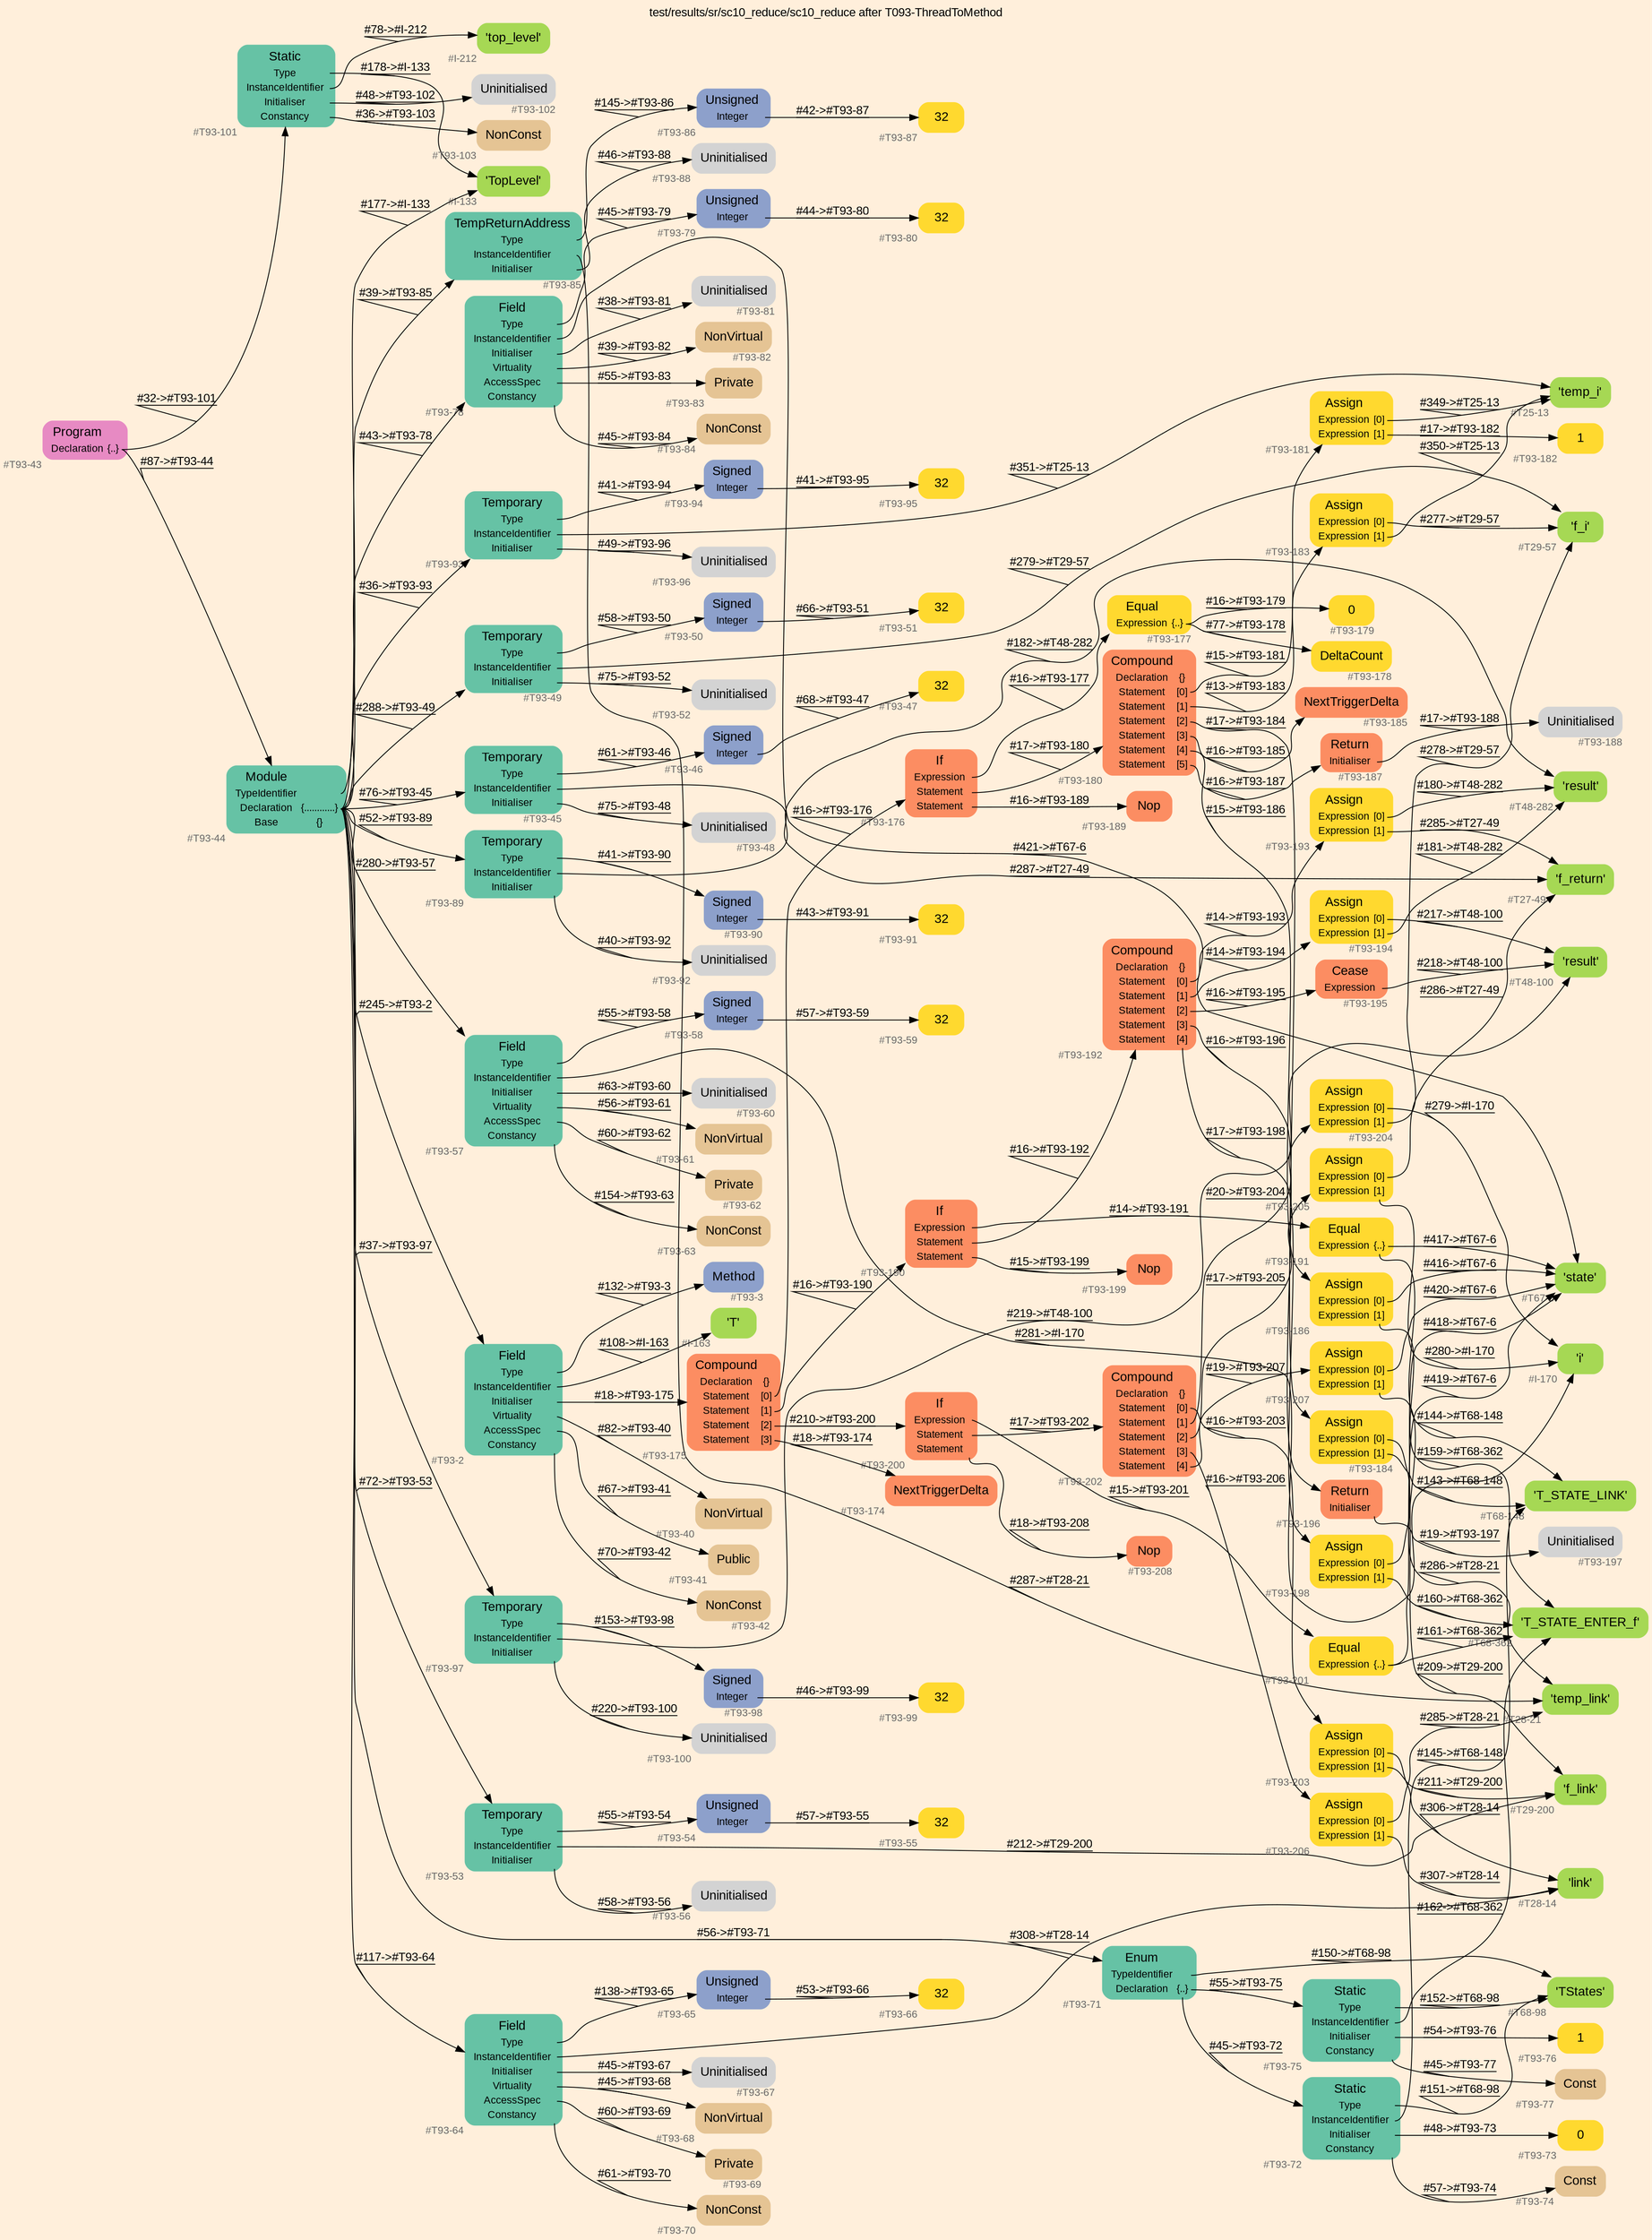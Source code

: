 digraph "test/results/sr/sc10_reduce/sc10_reduce after T093-ThreadToMethod" {
label = "test/results/sr/sc10_reduce/sc10_reduce after T093-ThreadToMethod"
labelloc = t
graph [
    rankdir = "LR"
    ranksep = 0.3
    bgcolor = antiquewhite1
    color = black
    fontcolor = black
    fontname = "Arial"
];
node [
    fontname = "Arial"
];
edge [
    fontname = "Arial"
];

// -------------------- node figure --------------------
// -------- block #T93-43 ----------
"#T93-43" [
    fillcolor = "/set28/4"
    xlabel = "#T93-43"
    fontsize = "12"
    fontcolor = grey40
    shape = "plaintext"
    label = <<TABLE BORDER="0" CELLBORDER="0" CELLSPACING="0">
     <TR><TD><FONT COLOR="black" POINT-SIZE="15">Program</FONT></TD></TR>
     <TR><TD><FONT COLOR="black" POINT-SIZE="12">Declaration</FONT></TD><TD PORT="port0"><FONT COLOR="black" POINT-SIZE="12">{..}</FONT></TD></TR>
    </TABLE>>
    style = "rounded,filled"
];

// -------- block #T93-44 ----------
"#T93-44" [
    fillcolor = "/set28/1"
    xlabel = "#T93-44"
    fontsize = "12"
    fontcolor = grey40
    shape = "plaintext"
    label = <<TABLE BORDER="0" CELLBORDER="0" CELLSPACING="0">
     <TR><TD><FONT COLOR="black" POINT-SIZE="15">Module</FONT></TD></TR>
     <TR><TD><FONT COLOR="black" POINT-SIZE="12">TypeIdentifier</FONT></TD><TD PORT="port0"></TD></TR>
     <TR><TD><FONT COLOR="black" POINT-SIZE="12">Declaration</FONT></TD><TD PORT="port1"><FONT COLOR="black" POINT-SIZE="12">{............}</FONT></TD></TR>
     <TR><TD><FONT COLOR="black" POINT-SIZE="12">Base</FONT></TD><TD PORT="port2"><FONT COLOR="black" POINT-SIZE="12">{}</FONT></TD></TR>
    </TABLE>>
    style = "rounded,filled"
];

// -------- block #I-133 ----------
"#I-133" [
    fillcolor = "/set28/5"
    xlabel = "#I-133"
    fontsize = "12"
    fontcolor = grey40
    shape = "plaintext"
    label = <<TABLE BORDER="0" CELLBORDER="0" CELLSPACING="0">
     <TR><TD><FONT COLOR="black" POINT-SIZE="15">'TopLevel'</FONT></TD></TR>
    </TABLE>>
    style = "rounded,filled"
];

// -------- block #T93-45 ----------
"#T93-45" [
    fillcolor = "/set28/1"
    xlabel = "#T93-45"
    fontsize = "12"
    fontcolor = grey40
    shape = "plaintext"
    label = <<TABLE BORDER="0" CELLBORDER="0" CELLSPACING="0">
     <TR><TD><FONT COLOR="black" POINT-SIZE="15">Temporary</FONT></TD></TR>
     <TR><TD><FONT COLOR="black" POINT-SIZE="12">Type</FONT></TD><TD PORT="port0"></TD></TR>
     <TR><TD><FONT COLOR="black" POINT-SIZE="12">InstanceIdentifier</FONT></TD><TD PORT="port1"></TD></TR>
     <TR><TD><FONT COLOR="black" POINT-SIZE="12">Initialiser</FONT></TD><TD PORT="port2"></TD></TR>
    </TABLE>>
    style = "rounded,filled"
];

// -------- block #T93-46 ----------
"#T93-46" [
    fillcolor = "/set28/3"
    xlabel = "#T93-46"
    fontsize = "12"
    fontcolor = grey40
    shape = "plaintext"
    label = <<TABLE BORDER="0" CELLBORDER="0" CELLSPACING="0">
     <TR><TD><FONT COLOR="black" POINT-SIZE="15">Signed</FONT></TD></TR>
     <TR><TD><FONT COLOR="black" POINT-SIZE="12">Integer</FONT></TD><TD PORT="port0"></TD></TR>
    </TABLE>>
    style = "rounded,filled"
];

// -------- block #T93-47 ----------
"#T93-47" [
    fillcolor = "/set28/6"
    xlabel = "#T93-47"
    fontsize = "12"
    fontcolor = grey40
    shape = "plaintext"
    label = <<TABLE BORDER="0" CELLBORDER="0" CELLSPACING="0">
     <TR><TD><FONT COLOR="black" POINT-SIZE="15">32</FONT></TD></TR>
    </TABLE>>
    style = "rounded,filled"
];

// -------- block #T27-49 ----------
"#T27-49" [
    fillcolor = "/set28/5"
    xlabel = "#T27-49"
    fontsize = "12"
    fontcolor = grey40
    shape = "plaintext"
    label = <<TABLE BORDER="0" CELLBORDER="0" CELLSPACING="0">
     <TR><TD><FONT COLOR="black" POINT-SIZE="15">'f_return'</FONT></TD></TR>
    </TABLE>>
    style = "rounded,filled"
];

// -------- block #T93-48 ----------
"#T93-48" [
    xlabel = "#T93-48"
    fontsize = "12"
    fontcolor = grey40
    shape = "plaintext"
    label = <<TABLE BORDER="0" CELLBORDER="0" CELLSPACING="0">
     <TR><TD><FONT COLOR="black" POINT-SIZE="15">Uninitialised</FONT></TD></TR>
    </TABLE>>
    style = "rounded,filled"
];

// -------- block #T93-49 ----------
"#T93-49" [
    fillcolor = "/set28/1"
    xlabel = "#T93-49"
    fontsize = "12"
    fontcolor = grey40
    shape = "plaintext"
    label = <<TABLE BORDER="0" CELLBORDER="0" CELLSPACING="0">
     <TR><TD><FONT COLOR="black" POINT-SIZE="15">Temporary</FONT></TD></TR>
     <TR><TD><FONT COLOR="black" POINT-SIZE="12">Type</FONT></TD><TD PORT="port0"></TD></TR>
     <TR><TD><FONT COLOR="black" POINT-SIZE="12">InstanceIdentifier</FONT></TD><TD PORT="port1"></TD></TR>
     <TR><TD><FONT COLOR="black" POINT-SIZE="12">Initialiser</FONT></TD><TD PORT="port2"></TD></TR>
    </TABLE>>
    style = "rounded,filled"
];

// -------- block #T93-50 ----------
"#T93-50" [
    fillcolor = "/set28/3"
    xlabel = "#T93-50"
    fontsize = "12"
    fontcolor = grey40
    shape = "plaintext"
    label = <<TABLE BORDER="0" CELLBORDER="0" CELLSPACING="0">
     <TR><TD><FONT COLOR="black" POINT-SIZE="15">Signed</FONT></TD></TR>
     <TR><TD><FONT COLOR="black" POINT-SIZE="12">Integer</FONT></TD><TD PORT="port0"></TD></TR>
    </TABLE>>
    style = "rounded,filled"
];

// -------- block #T93-51 ----------
"#T93-51" [
    fillcolor = "/set28/6"
    xlabel = "#T93-51"
    fontsize = "12"
    fontcolor = grey40
    shape = "plaintext"
    label = <<TABLE BORDER="0" CELLBORDER="0" CELLSPACING="0">
     <TR><TD><FONT COLOR="black" POINT-SIZE="15">32</FONT></TD></TR>
    </TABLE>>
    style = "rounded,filled"
];

// -------- block #T29-57 ----------
"#T29-57" [
    fillcolor = "/set28/5"
    xlabel = "#T29-57"
    fontsize = "12"
    fontcolor = grey40
    shape = "plaintext"
    label = <<TABLE BORDER="0" CELLBORDER="0" CELLSPACING="0">
     <TR><TD><FONT COLOR="black" POINT-SIZE="15">'f_i'</FONT></TD></TR>
    </TABLE>>
    style = "rounded,filled"
];

// -------- block #T93-52 ----------
"#T93-52" [
    xlabel = "#T93-52"
    fontsize = "12"
    fontcolor = grey40
    shape = "plaintext"
    label = <<TABLE BORDER="0" CELLBORDER="0" CELLSPACING="0">
     <TR><TD><FONT COLOR="black" POINT-SIZE="15">Uninitialised</FONT></TD></TR>
    </TABLE>>
    style = "rounded,filled"
];

// -------- block #T93-53 ----------
"#T93-53" [
    fillcolor = "/set28/1"
    xlabel = "#T93-53"
    fontsize = "12"
    fontcolor = grey40
    shape = "plaintext"
    label = <<TABLE BORDER="0" CELLBORDER="0" CELLSPACING="0">
     <TR><TD><FONT COLOR="black" POINT-SIZE="15">Temporary</FONT></TD></TR>
     <TR><TD><FONT COLOR="black" POINT-SIZE="12">Type</FONT></TD><TD PORT="port0"></TD></TR>
     <TR><TD><FONT COLOR="black" POINT-SIZE="12">InstanceIdentifier</FONT></TD><TD PORT="port1"></TD></TR>
     <TR><TD><FONT COLOR="black" POINT-SIZE="12">Initialiser</FONT></TD><TD PORT="port2"></TD></TR>
    </TABLE>>
    style = "rounded,filled"
];

// -------- block #T93-54 ----------
"#T93-54" [
    fillcolor = "/set28/3"
    xlabel = "#T93-54"
    fontsize = "12"
    fontcolor = grey40
    shape = "plaintext"
    label = <<TABLE BORDER="0" CELLBORDER="0" CELLSPACING="0">
     <TR><TD><FONT COLOR="black" POINT-SIZE="15">Unsigned</FONT></TD></TR>
     <TR><TD><FONT COLOR="black" POINT-SIZE="12">Integer</FONT></TD><TD PORT="port0"></TD></TR>
    </TABLE>>
    style = "rounded,filled"
];

// -------- block #T93-55 ----------
"#T93-55" [
    fillcolor = "/set28/6"
    xlabel = "#T93-55"
    fontsize = "12"
    fontcolor = grey40
    shape = "plaintext"
    label = <<TABLE BORDER="0" CELLBORDER="0" CELLSPACING="0">
     <TR><TD><FONT COLOR="black" POINT-SIZE="15">32</FONT></TD></TR>
    </TABLE>>
    style = "rounded,filled"
];

// -------- block #T29-200 ----------
"#T29-200" [
    fillcolor = "/set28/5"
    xlabel = "#T29-200"
    fontsize = "12"
    fontcolor = grey40
    shape = "plaintext"
    label = <<TABLE BORDER="0" CELLBORDER="0" CELLSPACING="0">
     <TR><TD><FONT COLOR="black" POINT-SIZE="15">'f_link'</FONT></TD></TR>
    </TABLE>>
    style = "rounded,filled"
];

// -------- block #T93-56 ----------
"#T93-56" [
    xlabel = "#T93-56"
    fontsize = "12"
    fontcolor = grey40
    shape = "plaintext"
    label = <<TABLE BORDER="0" CELLBORDER="0" CELLSPACING="0">
     <TR><TD><FONT COLOR="black" POINT-SIZE="15">Uninitialised</FONT></TD></TR>
    </TABLE>>
    style = "rounded,filled"
];

// -------- block #T93-57 ----------
"#T93-57" [
    fillcolor = "/set28/1"
    xlabel = "#T93-57"
    fontsize = "12"
    fontcolor = grey40
    shape = "plaintext"
    label = <<TABLE BORDER="0" CELLBORDER="0" CELLSPACING="0">
     <TR><TD><FONT COLOR="black" POINT-SIZE="15">Field</FONT></TD></TR>
     <TR><TD><FONT COLOR="black" POINT-SIZE="12">Type</FONT></TD><TD PORT="port0"></TD></TR>
     <TR><TD><FONT COLOR="black" POINT-SIZE="12">InstanceIdentifier</FONT></TD><TD PORT="port1"></TD></TR>
     <TR><TD><FONT COLOR="black" POINT-SIZE="12">Initialiser</FONT></TD><TD PORT="port2"></TD></TR>
     <TR><TD><FONT COLOR="black" POINT-SIZE="12">Virtuality</FONT></TD><TD PORT="port3"></TD></TR>
     <TR><TD><FONT COLOR="black" POINT-SIZE="12">AccessSpec</FONT></TD><TD PORT="port4"></TD></TR>
     <TR><TD><FONT COLOR="black" POINT-SIZE="12">Constancy</FONT></TD><TD PORT="port5"></TD></TR>
    </TABLE>>
    style = "rounded,filled"
];

// -------- block #T93-58 ----------
"#T93-58" [
    fillcolor = "/set28/3"
    xlabel = "#T93-58"
    fontsize = "12"
    fontcolor = grey40
    shape = "plaintext"
    label = <<TABLE BORDER="0" CELLBORDER="0" CELLSPACING="0">
     <TR><TD><FONT COLOR="black" POINT-SIZE="15">Signed</FONT></TD></TR>
     <TR><TD><FONT COLOR="black" POINT-SIZE="12">Integer</FONT></TD><TD PORT="port0"></TD></TR>
    </TABLE>>
    style = "rounded,filled"
];

// -------- block #T93-59 ----------
"#T93-59" [
    fillcolor = "/set28/6"
    xlabel = "#T93-59"
    fontsize = "12"
    fontcolor = grey40
    shape = "plaintext"
    label = <<TABLE BORDER="0" CELLBORDER="0" CELLSPACING="0">
     <TR><TD><FONT COLOR="black" POINT-SIZE="15">32</FONT></TD></TR>
    </TABLE>>
    style = "rounded,filled"
];

// -------- block #I-170 ----------
"#I-170" [
    fillcolor = "/set28/5"
    xlabel = "#I-170"
    fontsize = "12"
    fontcolor = grey40
    shape = "plaintext"
    label = <<TABLE BORDER="0" CELLBORDER="0" CELLSPACING="0">
     <TR><TD><FONT COLOR="black" POINT-SIZE="15">'i'</FONT></TD></TR>
    </TABLE>>
    style = "rounded,filled"
];

// -------- block #T93-60 ----------
"#T93-60" [
    xlabel = "#T93-60"
    fontsize = "12"
    fontcolor = grey40
    shape = "plaintext"
    label = <<TABLE BORDER="0" CELLBORDER="0" CELLSPACING="0">
     <TR><TD><FONT COLOR="black" POINT-SIZE="15">Uninitialised</FONT></TD></TR>
    </TABLE>>
    style = "rounded,filled"
];

// -------- block #T93-61 ----------
"#T93-61" [
    fillcolor = "/set28/7"
    xlabel = "#T93-61"
    fontsize = "12"
    fontcolor = grey40
    shape = "plaintext"
    label = <<TABLE BORDER="0" CELLBORDER="0" CELLSPACING="0">
     <TR><TD><FONT COLOR="black" POINT-SIZE="15">NonVirtual</FONT></TD></TR>
    </TABLE>>
    style = "rounded,filled"
];

// -------- block #T93-62 ----------
"#T93-62" [
    fillcolor = "/set28/7"
    xlabel = "#T93-62"
    fontsize = "12"
    fontcolor = grey40
    shape = "plaintext"
    label = <<TABLE BORDER="0" CELLBORDER="0" CELLSPACING="0">
     <TR><TD><FONT COLOR="black" POINT-SIZE="15">Private</FONT></TD></TR>
    </TABLE>>
    style = "rounded,filled"
];

// -------- block #T93-63 ----------
"#T93-63" [
    fillcolor = "/set28/7"
    xlabel = "#T93-63"
    fontsize = "12"
    fontcolor = grey40
    shape = "plaintext"
    label = <<TABLE BORDER="0" CELLBORDER="0" CELLSPACING="0">
     <TR><TD><FONT COLOR="black" POINT-SIZE="15">NonConst</FONT></TD></TR>
    </TABLE>>
    style = "rounded,filled"
];

// -------- block #T93-64 ----------
"#T93-64" [
    fillcolor = "/set28/1"
    xlabel = "#T93-64"
    fontsize = "12"
    fontcolor = grey40
    shape = "plaintext"
    label = <<TABLE BORDER="0" CELLBORDER="0" CELLSPACING="0">
     <TR><TD><FONT COLOR="black" POINT-SIZE="15">Field</FONT></TD></TR>
     <TR><TD><FONT COLOR="black" POINT-SIZE="12">Type</FONT></TD><TD PORT="port0"></TD></TR>
     <TR><TD><FONT COLOR="black" POINT-SIZE="12">InstanceIdentifier</FONT></TD><TD PORT="port1"></TD></TR>
     <TR><TD><FONT COLOR="black" POINT-SIZE="12">Initialiser</FONT></TD><TD PORT="port2"></TD></TR>
     <TR><TD><FONT COLOR="black" POINT-SIZE="12">Virtuality</FONT></TD><TD PORT="port3"></TD></TR>
     <TR><TD><FONT COLOR="black" POINT-SIZE="12">AccessSpec</FONT></TD><TD PORT="port4"></TD></TR>
     <TR><TD><FONT COLOR="black" POINT-SIZE="12">Constancy</FONT></TD><TD PORT="port5"></TD></TR>
    </TABLE>>
    style = "rounded,filled"
];

// -------- block #T93-65 ----------
"#T93-65" [
    fillcolor = "/set28/3"
    xlabel = "#T93-65"
    fontsize = "12"
    fontcolor = grey40
    shape = "plaintext"
    label = <<TABLE BORDER="0" CELLBORDER="0" CELLSPACING="0">
     <TR><TD><FONT COLOR="black" POINT-SIZE="15">Unsigned</FONT></TD></TR>
     <TR><TD><FONT COLOR="black" POINT-SIZE="12">Integer</FONT></TD><TD PORT="port0"></TD></TR>
    </TABLE>>
    style = "rounded,filled"
];

// -------- block #T93-66 ----------
"#T93-66" [
    fillcolor = "/set28/6"
    xlabel = "#T93-66"
    fontsize = "12"
    fontcolor = grey40
    shape = "plaintext"
    label = <<TABLE BORDER="0" CELLBORDER="0" CELLSPACING="0">
     <TR><TD><FONT COLOR="black" POINT-SIZE="15">32</FONT></TD></TR>
    </TABLE>>
    style = "rounded,filled"
];

// -------- block #T28-14 ----------
"#T28-14" [
    fillcolor = "/set28/5"
    xlabel = "#T28-14"
    fontsize = "12"
    fontcolor = grey40
    shape = "plaintext"
    label = <<TABLE BORDER="0" CELLBORDER="0" CELLSPACING="0">
     <TR><TD><FONT COLOR="black" POINT-SIZE="15">'link'</FONT></TD></TR>
    </TABLE>>
    style = "rounded,filled"
];

// -------- block #T93-67 ----------
"#T93-67" [
    xlabel = "#T93-67"
    fontsize = "12"
    fontcolor = grey40
    shape = "plaintext"
    label = <<TABLE BORDER="0" CELLBORDER="0" CELLSPACING="0">
     <TR><TD><FONT COLOR="black" POINT-SIZE="15">Uninitialised</FONT></TD></TR>
    </TABLE>>
    style = "rounded,filled"
];

// -------- block #T93-68 ----------
"#T93-68" [
    fillcolor = "/set28/7"
    xlabel = "#T93-68"
    fontsize = "12"
    fontcolor = grey40
    shape = "plaintext"
    label = <<TABLE BORDER="0" CELLBORDER="0" CELLSPACING="0">
     <TR><TD><FONT COLOR="black" POINT-SIZE="15">NonVirtual</FONT></TD></TR>
    </TABLE>>
    style = "rounded,filled"
];

// -------- block #T93-69 ----------
"#T93-69" [
    fillcolor = "/set28/7"
    xlabel = "#T93-69"
    fontsize = "12"
    fontcolor = grey40
    shape = "plaintext"
    label = <<TABLE BORDER="0" CELLBORDER="0" CELLSPACING="0">
     <TR><TD><FONT COLOR="black" POINT-SIZE="15">Private</FONT></TD></TR>
    </TABLE>>
    style = "rounded,filled"
];

// -------- block #T93-70 ----------
"#T93-70" [
    fillcolor = "/set28/7"
    xlabel = "#T93-70"
    fontsize = "12"
    fontcolor = grey40
    shape = "plaintext"
    label = <<TABLE BORDER="0" CELLBORDER="0" CELLSPACING="0">
     <TR><TD><FONT COLOR="black" POINT-SIZE="15">NonConst</FONT></TD></TR>
    </TABLE>>
    style = "rounded,filled"
];

// -------- block #T93-71 ----------
"#T93-71" [
    fillcolor = "/set28/1"
    xlabel = "#T93-71"
    fontsize = "12"
    fontcolor = grey40
    shape = "plaintext"
    label = <<TABLE BORDER="0" CELLBORDER="0" CELLSPACING="0">
     <TR><TD><FONT COLOR="black" POINT-SIZE="15">Enum</FONT></TD></TR>
     <TR><TD><FONT COLOR="black" POINT-SIZE="12">TypeIdentifier</FONT></TD><TD PORT="port0"></TD></TR>
     <TR><TD><FONT COLOR="black" POINT-SIZE="12">Declaration</FONT></TD><TD PORT="port1"><FONT COLOR="black" POINT-SIZE="12">{..}</FONT></TD></TR>
    </TABLE>>
    style = "rounded,filled"
];

// -------- block #T68-98 ----------
"#T68-98" [
    fillcolor = "/set28/5"
    xlabel = "#T68-98"
    fontsize = "12"
    fontcolor = grey40
    shape = "plaintext"
    label = <<TABLE BORDER="0" CELLBORDER="0" CELLSPACING="0">
     <TR><TD><FONT COLOR="black" POINT-SIZE="15">'TStates'</FONT></TD></TR>
    </TABLE>>
    style = "rounded,filled"
];

// -------- block #T93-72 ----------
"#T93-72" [
    fillcolor = "/set28/1"
    xlabel = "#T93-72"
    fontsize = "12"
    fontcolor = grey40
    shape = "plaintext"
    label = <<TABLE BORDER="0" CELLBORDER="0" CELLSPACING="0">
     <TR><TD><FONT COLOR="black" POINT-SIZE="15">Static</FONT></TD></TR>
     <TR><TD><FONT COLOR="black" POINT-SIZE="12">Type</FONT></TD><TD PORT="port0"></TD></TR>
     <TR><TD><FONT COLOR="black" POINT-SIZE="12">InstanceIdentifier</FONT></TD><TD PORT="port1"></TD></TR>
     <TR><TD><FONT COLOR="black" POINT-SIZE="12">Initialiser</FONT></TD><TD PORT="port2"></TD></TR>
     <TR><TD><FONT COLOR="black" POINT-SIZE="12">Constancy</FONT></TD><TD PORT="port3"></TD></TR>
    </TABLE>>
    style = "rounded,filled"
];

// -------- block #T68-148 ----------
"#T68-148" [
    fillcolor = "/set28/5"
    xlabel = "#T68-148"
    fontsize = "12"
    fontcolor = grey40
    shape = "plaintext"
    label = <<TABLE BORDER="0" CELLBORDER="0" CELLSPACING="0">
     <TR><TD><FONT COLOR="black" POINT-SIZE="15">'T_STATE_LINK'</FONT></TD></TR>
    </TABLE>>
    style = "rounded,filled"
];

// -------- block #T93-73 ----------
"#T93-73" [
    fillcolor = "/set28/6"
    xlabel = "#T93-73"
    fontsize = "12"
    fontcolor = grey40
    shape = "plaintext"
    label = <<TABLE BORDER="0" CELLBORDER="0" CELLSPACING="0">
     <TR><TD><FONT COLOR="black" POINT-SIZE="15">0</FONT></TD></TR>
    </TABLE>>
    style = "rounded,filled"
];

// -------- block #T93-74 ----------
"#T93-74" [
    fillcolor = "/set28/7"
    xlabel = "#T93-74"
    fontsize = "12"
    fontcolor = grey40
    shape = "plaintext"
    label = <<TABLE BORDER="0" CELLBORDER="0" CELLSPACING="0">
     <TR><TD><FONT COLOR="black" POINT-SIZE="15">Const</FONT></TD></TR>
    </TABLE>>
    style = "rounded,filled"
];

// -------- block #T93-75 ----------
"#T93-75" [
    fillcolor = "/set28/1"
    xlabel = "#T93-75"
    fontsize = "12"
    fontcolor = grey40
    shape = "plaintext"
    label = <<TABLE BORDER="0" CELLBORDER="0" CELLSPACING="0">
     <TR><TD><FONT COLOR="black" POINT-SIZE="15">Static</FONT></TD></TR>
     <TR><TD><FONT COLOR="black" POINT-SIZE="12">Type</FONT></TD><TD PORT="port0"></TD></TR>
     <TR><TD><FONT COLOR="black" POINT-SIZE="12">InstanceIdentifier</FONT></TD><TD PORT="port1"></TD></TR>
     <TR><TD><FONT COLOR="black" POINT-SIZE="12">Initialiser</FONT></TD><TD PORT="port2"></TD></TR>
     <TR><TD><FONT COLOR="black" POINT-SIZE="12">Constancy</FONT></TD><TD PORT="port3"></TD></TR>
    </TABLE>>
    style = "rounded,filled"
];

// -------- block #T68-362 ----------
"#T68-362" [
    fillcolor = "/set28/5"
    xlabel = "#T68-362"
    fontsize = "12"
    fontcolor = grey40
    shape = "plaintext"
    label = <<TABLE BORDER="0" CELLBORDER="0" CELLSPACING="0">
     <TR><TD><FONT COLOR="black" POINT-SIZE="15">'T_STATE_ENTER_f'</FONT></TD></TR>
    </TABLE>>
    style = "rounded,filled"
];

// -------- block #T93-76 ----------
"#T93-76" [
    fillcolor = "/set28/6"
    xlabel = "#T93-76"
    fontsize = "12"
    fontcolor = grey40
    shape = "plaintext"
    label = <<TABLE BORDER="0" CELLBORDER="0" CELLSPACING="0">
     <TR><TD><FONT COLOR="black" POINT-SIZE="15">1</FONT></TD></TR>
    </TABLE>>
    style = "rounded,filled"
];

// -------- block #T93-77 ----------
"#T93-77" [
    fillcolor = "/set28/7"
    xlabel = "#T93-77"
    fontsize = "12"
    fontcolor = grey40
    shape = "plaintext"
    label = <<TABLE BORDER="0" CELLBORDER="0" CELLSPACING="0">
     <TR><TD><FONT COLOR="black" POINT-SIZE="15">Const</FONT></TD></TR>
    </TABLE>>
    style = "rounded,filled"
];

// -------- block #T93-78 ----------
"#T93-78" [
    fillcolor = "/set28/1"
    xlabel = "#T93-78"
    fontsize = "12"
    fontcolor = grey40
    shape = "plaintext"
    label = <<TABLE BORDER="0" CELLBORDER="0" CELLSPACING="0">
     <TR><TD><FONT COLOR="black" POINT-SIZE="15">Field</FONT></TD></TR>
     <TR><TD><FONT COLOR="black" POINT-SIZE="12">Type</FONT></TD><TD PORT="port0"></TD></TR>
     <TR><TD><FONT COLOR="black" POINT-SIZE="12">InstanceIdentifier</FONT></TD><TD PORT="port1"></TD></TR>
     <TR><TD><FONT COLOR="black" POINT-SIZE="12">Initialiser</FONT></TD><TD PORT="port2"></TD></TR>
     <TR><TD><FONT COLOR="black" POINT-SIZE="12">Virtuality</FONT></TD><TD PORT="port3"></TD></TR>
     <TR><TD><FONT COLOR="black" POINT-SIZE="12">AccessSpec</FONT></TD><TD PORT="port4"></TD></TR>
     <TR><TD><FONT COLOR="black" POINT-SIZE="12">Constancy</FONT></TD><TD PORT="port5"></TD></TR>
    </TABLE>>
    style = "rounded,filled"
];

// -------- block #T93-79 ----------
"#T93-79" [
    fillcolor = "/set28/3"
    xlabel = "#T93-79"
    fontsize = "12"
    fontcolor = grey40
    shape = "plaintext"
    label = <<TABLE BORDER="0" CELLBORDER="0" CELLSPACING="0">
     <TR><TD><FONT COLOR="black" POINT-SIZE="15">Unsigned</FONT></TD></TR>
     <TR><TD><FONT COLOR="black" POINT-SIZE="12">Integer</FONT></TD><TD PORT="port0"></TD></TR>
    </TABLE>>
    style = "rounded,filled"
];

// -------- block #T93-80 ----------
"#T93-80" [
    fillcolor = "/set28/6"
    xlabel = "#T93-80"
    fontsize = "12"
    fontcolor = grey40
    shape = "plaintext"
    label = <<TABLE BORDER="0" CELLBORDER="0" CELLSPACING="0">
     <TR><TD><FONT COLOR="black" POINT-SIZE="15">32</FONT></TD></TR>
    </TABLE>>
    style = "rounded,filled"
];

// -------- block #T67-6 ----------
"#T67-6" [
    fillcolor = "/set28/5"
    xlabel = "#T67-6"
    fontsize = "12"
    fontcolor = grey40
    shape = "plaintext"
    label = <<TABLE BORDER="0" CELLBORDER="0" CELLSPACING="0">
     <TR><TD><FONT COLOR="black" POINT-SIZE="15">'state'</FONT></TD></TR>
    </TABLE>>
    style = "rounded,filled"
];

// -------- block #T93-81 ----------
"#T93-81" [
    xlabel = "#T93-81"
    fontsize = "12"
    fontcolor = grey40
    shape = "plaintext"
    label = <<TABLE BORDER="0" CELLBORDER="0" CELLSPACING="0">
     <TR><TD><FONT COLOR="black" POINT-SIZE="15">Uninitialised</FONT></TD></TR>
    </TABLE>>
    style = "rounded,filled"
];

// -------- block #T93-82 ----------
"#T93-82" [
    fillcolor = "/set28/7"
    xlabel = "#T93-82"
    fontsize = "12"
    fontcolor = grey40
    shape = "plaintext"
    label = <<TABLE BORDER="0" CELLBORDER="0" CELLSPACING="0">
     <TR><TD><FONT COLOR="black" POINT-SIZE="15">NonVirtual</FONT></TD></TR>
    </TABLE>>
    style = "rounded,filled"
];

// -------- block #T93-83 ----------
"#T93-83" [
    fillcolor = "/set28/7"
    xlabel = "#T93-83"
    fontsize = "12"
    fontcolor = grey40
    shape = "plaintext"
    label = <<TABLE BORDER="0" CELLBORDER="0" CELLSPACING="0">
     <TR><TD><FONT COLOR="black" POINT-SIZE="15">Private</FONT></TD></TR>
    </TABLE>>
    style = "rounded,filled"
];

// -------- block #T93-84 ----------
"#T93-84" [
    fillcolor = "/set28/7"
    xlabel = "#T93-84"
    fontsize = "12"
    fontcolor = grey40
    shape = "plaintext"
    label = <<TABLE BORDER="0" CELLBORDER="0" CELLSPACING="0">
     <TR><TD><FONT COLOR="black" POINT-SIZE="15">NonConst</FONT></TD></TR>
    </TABLE>>
    style = "rounded,filled"
];

// -------- block #T93-85 ----------
"#T93-85" [
    fillcolor = "/set28/1"
    xlabel = "#T93-85"
    fontsize = "12"
    fontcolor = grey40
    shape = "plaintext"
    label = <<TABLE BORDER="0" CELLBORDER="0" CELLSPACING="0">
     <TR><TD><FONT COLOR="black" POINT-SIZE="15">TempReturnAddress</FONT></TD></TR>
     <TR><TD><FONT COLOR="black" POINT-SIZE="12">Type</FONT></TD><TD PORT="port0"></TD></TR>
     <TR><TD><FONT COLOR="black" POINT-SIZE="12">InstanceIdentifier</FONT></TD><TD PORT="port1"></TD></TR>
     <TR><TD><FONT COLOR="black" POINT-SIZE="12">Initialiser</FONT></TD><TD PORT="port2"></TD></TR>
    </TABLE>>
    style = "rounded,filled"
];

// -------- block #T93-86 ----------
"#T93-86" [
    fillcolor = "/set28/3"
    xlabel = "#T93-86"
    fontsize = "12"
    fontcolor = grey40
    shape = "plaintext"
    label = <<TABLE BORDER="0" CELLBORDER="0" CELLSPACING="0">
     <TR><TD><FONT COLOR="black" POINT-SIZE="15">Unsigned</FONT></TD></TR>
     <TR><TD><FONT COLOR="black" POINT-SIZE="12">Integer</FONT></TD><TD PORT="port0"></TD></TR>
    </TABLE>>
    style = "rounded,filled"
];

// -------- block #T93-87 ----------
"#T93-87" [
    fillcolor = "/set28/6"
    xlabel = "#T93-87"
    fontsize = "12"
    fontcolor = grey40
    shape = "plaintext"
    label = <<TABLE BORDER="0" CELLBORDER="0" CELLSPACING="0">
     <TR><TD><FONT COLOR="black" POINT-SIZE="15">32</FONT></TD></TR>
    </TABLE>>
    style = "rounded,filled"
];

// -------- block #T28-21 ----------
"#T28-21" [
    fillcolor = "/set28/5"
    xlabel = "#T28-21"
    fontsize = "12"
    fontcolor = grey40
    shape = "plaintext"
    label = <<TABLE BORDER="0" CELLBORDER="0" CELLSPACING="0">
     <TR><TD><FONT COLOR="black" POINT-SIZE="15">'temp_link'</FONT></TD></TR>
    </TABLE>>
    style = "rounded,filled"
];

// -------- block #T93-88 ----------
"#T93-88" [
    xlabel = "#T93-88"
    fontsize = "12"
    fontcolor = grey40
    shape = "plaintext"
    label = <<TABLE BORDER="0" CELLBORDER="0" CELLSPACING="0">
     <TR><TD><FONT COLOR="black" POINT-SIZE="15">Uninitialised</FONT></TD></TR>
    </TABLE>>
    style = "rounded,filled"
];

// -------- block #T93-89 ----------
"#T93-89" [
    fillcolor = "/set28/1"
    xlabel = "#T93-89"
    fontsize = "12"
    fontcolor = grey40
    shape = "plaintext"
    label = <<TABLE BORDER="0" CELLBORDER="0" CELLSPACING="0">
     <TR><TD><FONT COLOR="black" POINT-SIZE="15">Temporary</FONT></TD></TR>
     <TR><TD><FONT COLOR="black" POINT-SIZE="12">Type</FONT></TD><TD PORT="port0"></TD></TR>
     <TR><TD><FONT COLOR="black" POINT-SIZE="12">InstanceIdentifier</FONT></TD><TD PORT="port1"></TD></TR>
     <TR><TD><FONT COLOR="black" POINT-SIZE="12">Initialiser</FONT></TD><TD PORT="port2"></TD></TR>
    </TABLE>>
    style = "rounded,filled"
];

// -------- block #T93-90 ----------
"#T93-90" [
    fillcolor = "/set28/3"
    xlabel = "#T93-90"
    fontsize = "12"
    fontcolor = grey40
    shape = "plaintext"
    label = <<TABLE BORDER="0" CELLBORDER="0" CELLSPACING="0">
     <TR><TD><FONT COLOR="black" POINT-SIZE="15">Signed</FONT></TD></TR>
     <TR><TD><FONT COLOR="black" POINT-SIZE="12">Integer</FONT></TD><TD PORT="port0"></TD></TR>
    </TABLE>>
    style = "rounded,filled"
];

// -------- block #T93-91 ----------
"#T93-91" [
    fillcolor = "/set28/6"
    xlabel = "#T93-91"
    fontsize = "12"
    fontcolor = grey40
    shape = "plaintext"
    label = <<TABLE BORDER="0" CELLBORDER="0" CELLSPACING="0">
     <TR><TD><FONT COLOR="black" POINT-SIZE="15">32</FONT></TD></TR>
    </TABLE>>
    style = "rounded,filled"
];

// -------- block #T48-282 ----------
"#T48-282" [
    fillcolor = "/set28/5"
    xlabel = "#T48-282"
    fontsize = "12"
    fontcolor = grey40
    shape = "plaintext"
    label = <<TABLE BORDER="0" CELLBORDER="0" CELLSPACING="0">
     <TR><TD><FONT COLOR="black" POINT-SIZE="15">'result'</FONT></TD></TR>
    </TABLE>>
    style = "rounded,filled"
];

// -------- block #T93-92 ----------
"#T93-92" [
    xlabel = "#T93-92"
    fontsize = "12"
    fontcolor = grey40
    shape = "plaintext"
    label = <<TABLE BORDER="0" CELLBORDER="0" CELLSPACING="0">
     <TR><TD><FONT COLOR="black" POINT-SIZE="15">Uninitialised</FONT></TD></TR>
    </TABLE>>
    style = "rounded,filled"
];

// -------- block #T93-93 ----------
"#T93-93" [
    fillcolor = "/set28/1"
    xlabel = "#T93-93"
    fontsize = "12"
    fontcolor = grey40
    shape = "plaintext"
    label = <<TABLE BORDER="0" CELLBORDER="0" CELLSPACING="0">
     <TR><TD><FONT COLOR="black" POINT-SIZE="15">Temporary</FONT></TD></TR>
     <TR><TD><FONT COLOR="black" POINT-SIZE="12">Type</FONT></TD><TD PORT="port0"></TD></TR>
     <TR><TD><FONT COLOR="black" POINT-SIZE="12">InstanceIdentifier</FONT></TD><TD PORT="port1"></TD></TR>
     <TR><TD><FONT COLOR="black" POINT-SIZE="12">Initialiser</FONT></TD><TD PORT="port2"></TD></TR>
    </TABLE>>
    style = "rounded,filled"
];

// -------- block #T93-94 ----------
"#T93-94" [
    fillcolor = "/set28/3"
    xlabel = "#T93-94"
    fontsize = "12"
    fontcolor = grey40
    shape = "plaintext"
    label = <<TABLE BORDER="0" CELLBORDER="0" CELLSPACING="0">
     <TR><TD><FONT COLOR="black" POINT-SIZE="15">Signed</FONT></TD></TR>
     <TR><TD><FONT COLOR="black" POINT-SIZE="12">Integer</FONT></TD><TD PORT="port0"></TD></TR>
    </TABLE>>
    style = "rounded,filled"
];

// -------- block #T93-95 ----------
"#T93-95" [
    fillcolor = "/set28/6"
    xlabel = "#T93-95"
    fontsize = "12"
    fontcolor = grey40
    shape = "plaintext"
    label = <<TABLE BORDER="0" CELLBORDER="0" CELLSPACING="0">
     <TR><TD><FONT COLOR="black" POINT-SIZE="15">32</FONT></TD></TR>
    </TABLE>>
    style = "rounded,filled"
];

// -------- block #T25-13 ----------
"#T25-13" [
    fillcolor = "/set28/5"
    xlabel = "#T25-13"
    fontsize = "12"
    fontcolor = grey40
    shape = "plaintext"
    label = <<TABLE BORDER="0" CELLBORDER="0" CELLSPACING="0">
     <TR><TD><FONT COLOR="black" POINT-SIZE="15">'temp_i'</FONT></TD></TR>
    </TABLE>>
    style = "rounded,filled"
];

// -------- block #T93-96 ----------
"#T93-96" [
    xlabel = "#T93-96"
    fontsize = "12"
    fontcolor = grey40
    shape = "plaintext"
    label = <<TABLE BORDER="0" CELLBORDER="0" CELLSPACING="0">
     <TR><TD><FONT COLOR="black" POINT-SIZE="15">Uninitialised</FONT></TD></TR>
    </TABLE>>
    style = "rounded,filled"
];

// -------- block #T93-2 ----------
"#T93-2" [
    fillcolor = "/set28/1"
    xlabel = "#T93-2"
    fontsize = "12"
    fontcolor = grey40
    shape = "plaintext"
    label = <<TABLE BORDER="0" CELLBORDER="0" CELLSPACING="0">
     <TR><TD><FONT COLOR="black" POINT-SIZE="15">Field</FONT></TD></TR>
     <TR><TD><FONT COLOR="black" POINT-SIZE="12">Type</FONT></TD><TD PORT="port0"></TD></TR>
     <TR><TD><FONT COLOR="black" POINT-SIZE="12">InstanceIdentifier</FONT></TD><TD PORT="port1"></TD></TR>
     <TR><TD><FONT COLOR="black" POINT-SIZE="12">Initialiser</FONT></TD><TD PORT="port2"></TD></TR>
     <TR><TD><FONT COLOR="black" POINT-SIZE="12">Virtuality</FONT></TD><TD PORT="port3"></TD></TR>
     <TR><TD><FONT COLOR="black" POINT-SIZE="12">AccessSpec</FONT></TD><TD PORT="port4"></TD></TR>
     <TR><TD><FONT COLOR="black" POINT-SIZE="12">Constancy</FONT></TD><TD PORT="port5"></TD></TR>
    </TABLE>>
    style = "rounded,filled"
];

// -------- block #T93-3 ----------
"#T93-3" [
    fillcolor = "/set28/3"
    xlabel = "#T93-3"
    fontsize = "12"
    fontcolor = grey40
    shape = "plaintext"
    label = <<TABLE BORDER="0" CELLBORDER="0" CELLSPACING="0">
     <TR><TD><FONT COLOR="black" POINT-SIZE="15">Method</FONT></TD></TR>
    </TABLE>>
    style = "rounded,filled"
];

// -------- block #I-163 ----------
"#I-163" [
    fillcolor = "/set28/5"
    xlabel = "#I-163"
    fontsize = "12"
    fontcolor = grey40
    shape = "plaintext"
    label = <<TABLE BORDER="0" CELLBORDER="0" CELLSPACING="0">
     <TR><TD><FONT COLOR="black" POINT-SIZE="15">'T'</FONT></TD></TR>
    </TABLE>>
    style = "rounded,filled"
];

// -------- block #T93-175 ----------
"#T93-175" [
    fillcolor = "/set28/2"
    xlabel = "#T93-175"
    fontsize = "12"
    fontcolor = grey40
    shape = "plaintext"
    label = <<TABLE BORDER="0" CELLBORDER="0" CELLSPACING="0">
     <TR><TD><FONT COLOR="black" POINT-SIZE="15">Compound</FONT></TD></TR>
     <TR><TD><FONT COLOR="black" POINT-SIZE="12">Declaration</FONT></TD><TD PORT="port0"><FONT COLOR="black" POINT-SIZE="12">{}</FONT></TD></TR>
     <TR><TD><FONT COLOR="black" POINT-SIZE="12">Statement</FONT></TD><TD PORT="port1"><FONT COLOR="black" POINT-SIZE="12">[0]</FONT></TD></TR>
     <TR><TD><FONT COLOR="black" POINT-SIZE="12">Statement</FONT></TD><TD PORT="port2"><FONT COLOR="black" POINT-SIZE="12">[1]</FONT></TD></TR>
     <TR><TD><FONT COLOR="black" POINT-SIZE="12">Statement</FONT></TD><TD PORT="port3"><FONT COLOR="black" POINT-SIZE="12">[2]</FONT></TD></TR>
     <TR><TD><FONT COLOR="black" POINT-SIZE="12">Statement</FONT></TD><TD PORT="port4"><FONT COLOR="black" POINT-SIZE="12">[3]</FONT></TD></TR>
    </TABLE>>
    style = "rounded,filled"
];

// -------- block #T93-176 ----------
"#T93-176" [
    fillcolor = "/set28/2"
    xlabel = "#T93-176"
    fontsize = "12"
    fontcolor = grey40
    shape = "plaintext"
    label = <<TABLE BORDER="0" CELLBORDER="0" CELLSPACING="0">
     <TR><TD><FONT COLOR="black" POINT-SIZE="15">If</FONT></TD></TR>
     <TR><TD><FONT COLOR="black" POINT-SIZE="12">Expression</FONT></TD><TD PORT="port0"></TD></TR>
     <TR><TD><FONT COLOR="black" POINT-SIZE="12">Statement</FONT></TD><TD PORT="port1"></TD></TR>
     <TR><TD><FONT COLOR="black" POINT-SIZE="12">Statement</FONT></TD><TD PORT="port2"></TD></TR>
    </TABLE>>
    style = "rounded,filled"
];

// -------- block #T93-177 ----------
"#T93-177" [
    fillcolor = "/set28/6"
    xlabel = "#T93-177"
    fontsize = "12"
    fontcolor = grey40
    shape = "plaintext"
    label = <<TABLE BORDER="0" CELLBORDER="0" CELLSPACING="0">
     <TR><TD><FONT COLOR="black" POINT-SIZE="15">Equal</FONT></TD></TR>
     <TR><TD><FONT COLOR="black" POINT-SIZE="12">Expression</FONT></TD><TD PORT="port0"><FONT COLOR="black" POINT-SIZE="12">{..}</FONT></TD></TR>
    </TABLE>>
    style = "rounded,filled"
];

// -------- block #T93-178 ----------
"#T93-178" [
    fillcolor = "/set28/6"
    xlabel = "#T93-178"
    fontsize = "12"
    fontcolor = grey40
    shape = "plaintext"
    label = <<TABLE BORDER="0" CELLBORDER="0" CELLSPACING="0">
     <TR><TD><FONT COLOR="black" POINT-SIZE="15">DeltaCount</FONT></TD></TR>
    </TABLE>>
    style = "rounded,filled"
];

// -------- block #T93-179 ----------
"#T93-179" [
    fillcolor = "/set28/6"
    xlabel = "#T93-179"
    fontsize = "12"
    fontcolor = grey40
    shape = "plaintext"
    label = <<TABLE BORDER="0" CELLBORDER="0" CELLSPACING="0">
     <TR><TD><FONT COLOR="black" POINT-SIZE="15">0</FONT></TD></TR>
    </TABLE>>
    style = "rounded,filled"
];

// -------- block #T93-180 ----------
"#T93-180" [
    fillcolor = "/set28/2"
    xlabel = "#T93-180"
    fontsize = "12"
    fontcolor = grey40
    shape = "plaintext"
    label = <<TABLE BORDER="0" CELLBORDER="0" CELLSPACING="0">
     <TR><TD><FONT COLOR="black" POINT-SIZE="15">Compound</FONT></TD></TR>
     <TR><TD><FONT COLOR="black" POINT-SIZE="12">Declaration</FONT></TD><TD PORT="port0"><FONT COLOR="black" POINT-SIZE="12">{}</FONT></TD></TR>
     <TR><TD><FONT COLOR="black" POINT-SIZE="12">Statement</FONT></TD><TD PORT="port1"><FONT COLOR="black" POINT-SIZE="12">[0]</FONT></TD></TR>
     <TR><TD><FONT COLOR="black" POINT-SIZE="12">Statement</FONT></TD><TD PORT="port2"><FONT COLOR="black" POINT-SIZE="12">[1]</FONT></TD></TR>
     <TR><TD><FONT COLOR="black" POINT-SIZE="12">Statement</FONT></TD><TD PORT="port3"><FONT COLOR="black" POINT-SIZE="12">[2]</FONT></TD></TR>
     <TR><TD><FONT COLOR="black" POINT-SIZE="12">Statement</FONT></TD><TD PORT="port4"><FONT COLOR="black" POINT-SIZE="12">[3]</FONT></TD></TR>
     <TR><TD><FONT COLOR="black" POINT-SIZE="12">Statement</FONT></TD><TD PORT="port5"><FONT COLOR="black" POINT-SIZE="12">[4]</FONT></TD></TR>
     <TR><TD><FONT COLOR="black" POINT-SIZE="12">Statement</FONT></TD><TD PORT="port6"><FONT COLOR="black" POINT-SIZE="12">[5]</FONT></TD></TR>
    </TABLE>>
    style = "rounded,filled"
];

// -------- block #T93-181 ----------
"#T93-181" [
    fillcolor = "/set28/6"
    xlabel = "#T93-181"
    fontsize = "12"
    fontcolor = grey40
    shape = "plaintext"
    label = <<TABLE BORDER="0" CELLBORDER="0" CELLSPACING="0">
     <TR><TD><FONT COLOR="black" POINT-SIZE="15">Assign</FONT></TD></TR>
     <TR><TD><FONT COLOR="black" POINT-SIZE="12">Expression</FONT></TD><TD PORT="port0"><FONT COLOR="black" POINT-SIZE="12">[0]</FONT></TD></TR>
     <TR><TD><FONT COLOR="black" POINT-SIZE="12">Expression</FONT></TD><TD PORT="port1"><FONT COLOR="black" POINT-SIZE="12">[1]</FONT></TD></TR>
    </TABLE>>
    style = "rounded,filled"
];

// -------- block #T93-182 ----------
"#T93-182" [
    fillcolor = "/set28/6"
    xlabel = "#T93-182"
    fontsize = "12"
    fontcolor = grey40
    shape = "plaintext"
    label = <<TABLE BORDER="0" CELLBORDER="0" CELLSPACING="0">
     <TR><TD><FONT COLOR="black" POINT-SIZE="15">1</FONT></TD></TR>
    </TABLE>>
    style = "rounded,filled"
];

// -------- block #T93-183 ----------
"#T93-183" [
    fillcolor = "/set28/6"
    xlabel = "#T93-183"
    fontsize = "12"
    fontcolor = grey40
    shape = "plaintext"
    label = <<TABLE BORDER="0" CELLBORDER="0" CELLSPACING="0">
     <TR><TD><FONT COLOR="black" POINT-SIZE="15">Assign</FONT></TD></TR>
     <TR><TD><FONT COLOR="black" POINT-SIZE="12">Expression</FONT></TD><TD PORT="port0"><FONT COLOR="black" POINT-SIZE="12">[0]</FONT></TD></TR>
     <TR><TD><FONT COLOR="black" POINT-SIZE="12">Expression</FONT></TD><TD PORT="port1"><FONT COLOR="black" POINT-SIZE="12">[1]</FONT></TD></TR>
    </TABLE>>
    style = "rounded,filled"
];

// -------- block #T93-184 ----------
"#T93-184" [
    fillcolor = "/set28/6"
    xlabel = "#T93-184"
    fontsize = "12"
    fontcolor = grey40
    shape = "plaintext"
    label = <<TABLE BORDER="0" CELLBORDER="0" CELLSPACING="0">
     <TR><TD><FONT COLOR="black" POINT-SIZE="15">Assign</FONT></TD></TR>
     <TR><TD><FONT COLOR="black" POINT-SIZE="12">Expression</FONT></TD><TD PORT="port0"><FONT COLOR="black" POINT-SIZE="12">[0]</FONT></TD></TR>
     <TR><TD><FONT COLOR="black" POINT-SIZE="12">Expression</FONT></TD><TD PORT="port1"><FONT COLOR="black" POINT-SIZE="12">[1]</FONT></TD></TR>
    </TABLE>>
    style = "rounded,filled"
];

// -------- block #T93-185 ----------
"#T93-185" [
    fillcolor = "/set28/2"
    xlabel = "#T93-185"
    fontsize = "12"
    fontcolor = grey40
    shape = "plaintext"
    label = <<TABLE BORDER="0" CELLBORDER="0" CELLSPACING="0">
     <TR><TD><FONT COLOR="black" POINT-SIZE="15">NextTriggerDelta</FONT></TD></TR>
    </TABLE>>
    style = "rounded,filled"
];

// -------- block #T93-186 ----------
"#T93-186" [
    fillcolor = "/set28/6"
    xlabel = "#T93-186"
    fontsize = "12"
    fontcolor = grey40
    shape = "plaintext"
    label = <<TABLE BORDER="0" CELLBORDER="0" CELLSPACING="0">
     <TR><TD><FONT COLOR="black" POINT-SIZE="15">Assign</FONT></TD></TR>
     <TR><TD><FONT COLOR="black" POINT-SIZE="12">Expression</FONT></TD><TD PORT="port0"><FONT COLOR="black" POINT-SIZE="12">[0]</FONT></TD></TR>
     <TR><TD><FONT COLOR="black" POINT-SIZE="12">Expression</FONT></TD><TD PORT="port1"><FONT COLOR="black" POINT-SIZE="12">[1]</FONT></TD></TR>
    </TABLE>>
    style = "rounded,filled"
];

// -------- block #T93-187 ----------
"#T93-187" [
    fillcolor = "/set28/2"
    xlabel = "#T93-187"
    fontsize = "12"
    fontcolor = grey40
    shape = "plaintext"
    label = <<TABLE BORDER="0" CELLBORDER="0" CELLSPACING="0">
     <TR><TD><FONT COLOR="black" POINT-SIZE="15">Return</FONT></TD></TR>
     <TR><TD><FONT COLOR="black" POINT-SIZE="12">Initialiser</FONT></TD><TD PORT="port0"></TD></TR>
    </TABLE>>
    style = "rounded,filled"
];

// -------- block #T93-188 ----------
"#T93-188" [
    xlabel = "#T93-188"
    fontsize = "12"
    fontcolor = grey40
    shape = "plaintext"
    label = <<TABLE BORDER="0" CELLBORDER="0" CELLSPACING="0">
     <TR><TD><FONT COLOR="black" POINT-SIZE="15">Uninitialised</FONT></TD></TR>
    </TABLE>>
    style = "rounded,filled"
];

// -------- block #T93-189 ----------
"#T93-189" [
    fillcolor = "/set28/2"
    xlabel = "#T93-189"
    fontsize = "12"
    fontcolor = grey40
    shape = "plaintext"
    label = <<TABLE BORDER="0" CELLBORDER="0" CELLSPACING="0">
     <TR><TD><FONT COLOR="black" POINT-SIZE="15">Nop</FONT></TD></TR>
    </TABLE>>
    style = "rounded,filled"
];

// -------- block #T93-190 ----------
"#T93-190" [
    fillcolor = "/set28/2"
    xlabel = "#T93-190"
    fontsize = "12"
    fontcolor = grey40
    shape = "plaintext"
    label = <<TABLE BORDER="0" CELLBORDER="0" CELLSPACING="0">
     <TR><TD><FONT COLOR="black" POINT-SIZE="15">If</FONT></TD></TR>
     <TR><TD><FONT COLOR="black" POINT-SIZE="12">Expression</FONT></TD><TD PORT="port0"></TD></TR>
     <TR><TD><FONT COLOR="black" POINT-SIZE="12">Statement</FONT></TD><TD PORT="port1"></TD></TR>
     <TR><TD><FONT COLOR="black" POINT-SIZE="12">Statement</FONT></TD><TD PORT="port2"></TD></TR>
    </TABLE>>
    style = "rounded,filled"
];

// -------- block #T93-191 ----------
"#T93-191" [
    fillcolor = "/set28/6"
    xlabel = "#T93-191"
    fontsize = "12"
    fontcolor = grey40
    shape = "plaintext"
    label = <<TABLE BORDER="0" CELLBORDER="0" CELLSPACING="0">
     <TR><TD><FONT COLOR="black" POINT-SIZE="15">Equal</FONT></TD></TR>
     <TR><TD><FONT COLOR="black" POINT-SIZE="12">Expression</FONT></TD><TD PORT="port0"><FONT COLOR="black" POINT-SIZE="12">{..}</FONT></TD></TR>
    </TABLE>>
    style = "rounded,filled"
];

// -------- block #T93-192 ----------
"#T93-192" [
    fillcolor = "/set28/2"
    xlabel = "#T93-192"
    fontsize = "12"
    fontcolor = grey40
    shape = "plaintext"
    label = <<TABLE BORDER="0" CELLBORDER="0" CELLSPACING="0">
     <TR><TD><FONT COLOR="black" POINT-SIZE="15">Compound</FONT></TD></TR>
     <TR><TD><FONT COLOR="black" POINT-SIZE="12">Declaration</FONT></TD><TD PORT="port0"><FONT COLOR="black" POINT-SIZE="12">{}</FONT></TD></TR>
     <TR><TD><FONT COLOR="black" POINT-SIZE="12">Statement</FONT></TD><TD PORT="port1"><FONT COLOR="black" POINT-SIZE="12">[0]</FONT></TD></TR>
     <TR><TD><FONT COLOR="black" POINT-SIZE="12">Statement</FONT></TD><TD PORT="port2"><FONT COLOR="black" POINT-SIZE="12">[1]</FONT></TD></TR>
     <TR><TD><FONT COLOR="black" POINT-SIZE="12">Statement</FONT></TD><TD PORT="port3"><FONT COLOR="black" POINT-SIZE="12">[2]</FONT></TD></TR>
     <TR><TD><FONT COLOR="black" POINT-SIZE="12">Statement</FONT></TD><TD PORT="port4"><FONT COLOR="black" POINT-SIZE="12">[3]</FONT></TD></TR>
     <TR><TD><FONT COLOR="black" POINT-SIZE="12">Statement</FONT></TD><TD PORT="port5"><FONT COLOR="black" POINT-SIZE="12">[4]</FONT></TD></TR>
    </TABLE>>
    style = "rounded,filled"
];

// -------- block #T93-193 ----------
"#T93-193" [
    fillcolor = "/set28/6"
    xlabel = "#T93-193"
    fontsize = "12"
    fontcolor = grey40
    shape = "plaintext"
    label = <<TABLE BORDER="0" CELLBORDER="0" CELLSPACING="0">
     <TR><TD><FONT COLOR="black" POINT-SIZE="15">Assign</FONT></TD></TR>
     <TR><TD><FONT COLOR="black" POINT-SIZE="12">Expression</FONT></TD><TD PORT="port0"><FONT COLOR="black" POINT-SIZE="12">[0]</FONT></TD></TR>
     <TR><TD><FONT COLOR="black" POINT-SIZE="12">Expression</FONT></TD><TD PORT="port1"><FONT COLOR="black" POINT-SIZE="12">[1]</FONT></TD></TR>
    </TABLE>>
    style = "rounded,filled"
];

// -------- block #T93-194 ----------
"#T93-194" [
    fillcolor = "/set28/6"
    xlabel = "#T93-194"
    fontsize = "12"
    fontcolor = grey40
    shape = "plaintext"
    label = <<TABLE BORDER="0" CELLBORDER="0" CELLSPACING="0">
     <TR><TD><FONT COLOR="black" POINT-SIZE="15">Assign</FONT></TD></TR>
     <TR><TD><FONT COLOR="black" POINT-SIZE="12">Expression</FONT></TD><TD PORT="port0"><FONT COLOR="black" POINT-SIZE="12">[0]</FONT></TD></TR>
     <TR><TD><FONT COLOR="black" POINT-SIZE="12">Expression</FONT></TD><TD PORT="port1"><FONT COLOR="black" POINT-SIZE="12">[1]</FONT></TD></TR>
    </TABLE>>
    style = "rounded,filled"
];

// -------- block #T48-100 ----------
"#T48-100" [
    fillcolor = "/set28/5"
    xlabel = "#T48-100"
    fontsize = "12"
    fontcolor = grey40
    shape = "plaintext"
    label = <<TABLE BORDER="0" CELLBORDER="0" CELLSPACING="0">
     <TR><TD><FONT COLOR="black" POINT-SIZE="15">'result'</FONT></TD></TR>
    </TABLE>>
    style = "rounded,filled"
];

// -------- block #T93-195 ----------
"#T93-195" [
    fillcolor = "/set28/2"
    xlabel = "#T93-195"
    fontsize = "12"
    fontcolor = grey40
    shape = "plaintext"
    label = <<TABLE BORDER="0" CELLBORDER="0" CELLSPACING="0">
     <TR><TD><FONT COLOR="black" POINT-SIZE="15">Cease</FONT></TD></TR>
     <TR><TD><FONT COLOR="black" POINT-SIZE="12">Expression</FONT></TD><TD PORT="port0"></TD></TR>
    </TABLE>>
    style = "rounded,filled"
];

// -------- block #T93-196 ----------
"#T93-196" [
    fillcolor = "/set28/2"
    xlabel = "#T93-196"
    fontsize = "12"
    fontcolor = grey40
    shape = "plaintext"
    label = <<TABLE BORDER="0" CELLBORDER="0" CELLSPACING="0">
     <TR><TD><FONT COLOR="black" POINT-SIZE="15">Return</FONT></TD></TR>
     <TR><TD><FONT COLOR="black" POINT-SIZE="12">Initialiser</FONT></TD><TD PORT="port0"></TD></TR>
    </TABLE>>
    style = "rounded,filled"
];

// -------- block #T93-197 ----------
"#T93-197" [
    xlabel = "#T93-197"
    fontsize = "12"
    fontcolor = grey40
    shape = "plaintext"
    label = <<TABLE BORDER="0" CELLBORDER="0" CELLSPACING="0">
     <TR><TD><FONT COLOR="black" POINT-SIZE="15">Uninitialised</FONT></TD></TR>
    </TABLE>>
    style = "rounded,filled"
];

// -------- block #T93-198 ----------
"#T93-198" [
    fillcolor = "/set28/6"
    xlabel = "#T93-198"
    fontsize = "12"
    fontcolor = grey40
    shape = "plaintext"
    label = <<TABLE BORDER="0" CELLBORDER="0" CELLSPACING="0">
     <TR><TD><FONT COLOR="black" POINT-SIZE="15">Assign</FONT></TD></TR>
     <TR><TD><FONT COLOR="black" POINT-SIZE="12">Expression</FONT></TD><TD PORT="port0"><FONT COLOR="black" POINT-SIZE="12">[0]</FONT></TD></TR>
     <TR><TD><FONT COLOR="black" POINT-SIZE="12">Expression</FONT></TD><TD PORT="port1"><FONT COLOR="black" POINT-SIZE="12">[1]</FONT></TD></TR>
    </TABLE>>
    style = "rounded,filled"
];

// -------- block #T93-199 ----------
"#T93-199" [
    fillcolor = "/set28/2"
    xlabel = "#T93-199"
    fontsize = "12"
    fontcolor = grey40
    shape = "plaintext"
    label = <<TABLE BORDER="0" CELLBORDER="0" CELLSPACING="0">
     <TR><TD><FONT COLOR="black" POINT-SIZE="15">Nop</FONT></TD></TR>
    </TABLE>>
    style = "rounded,filled"
];

// -------- block #T93-200 ----------
"#T93-200" [
    fillcolor = "/set28/2"
    xlabel = "#T93-200"
    fontsize = "12"
    fontcolor = grey40
    shape = "plaintext"
    label = <<TABLE BORDER="0" CELLBORDER="0" CELLSPACING="0">
     <TR><TD><FONT COLOR="black" POINT-SIZE="15">If</FONT></TD></TR>
     <TR><TD><FONT COLOR="black" POINT-SIZE="12">Expression</FONT></TD><TD PORT="port0"></TD></TR>
     <TR><TD><FONT COLOR="black" POINT-SIZE="12">Statement</FONT></TD><TD PORT="port1"></TD></TR>
     <TR><TD><FONT COLOR="black" POINT-SIZE="12">Statement</FONT></TD><TD PORT="port2"></TD></TR>
    </TABLE>>
    style = "rounded,filled"
];

// -------- block #T93-201 ----------
"#T93-201" [
    fillcolor = "/set28/6"
    xlabel = "#T93-201"
    fontsize = "12"
    fontcolor = grey40
    shape = "plaintext"
    label = <<TABLE BORDER="0" CELLBORDER="0" CELLSPACING="0">
     <TR><TD><FONT COLOR="black" POINT-SIZE="15">Equal</FONT></TD></TR>
     <TR><TD><FONT COLOR="black" POINT-SIZE="12">Expression</FONT></TD><TD PORT="port0"><FONT COLOR="black" POINT-SIZE="12">{..}</FONT></TD></TR>
    </TABLE>>
    style = "rounded,filled"
];

// -------- block #T93-202 ----------
"#T93-202" [
    fillcolor = "/set28/2"
    xlabel = "#T93-202"
    fontsize = "12"
    fontcolor = grey40
    shape = "plaintext"
    label = <<TABLE BORDER="0" CELLBORDER="0" CELLSPACING="0">
     <TR><TD><FONT COLOR="black" POINT-SIZE="15">Compound</FONT></TD></TR>
     <TR><TD><FONT COLOR="black" POINT-SIZE="12">Declaration</FONT></TD><TD PORT="port0"><FONT COLOR="black" POINT-SIZE="12">{}</FONT></TD></TR>
     <TR><TD><FONT COLOR="black" POINT-SIZE="12">Statement</FONT></TD><TD PORT="port1"><FONT COLOR="black" POINT-SIZE="12">[0]</FONT></TD></TR>
     <TR><TD><FONT COLOR="black" POINT-SIZE="12">Statement</FONT></TD><TD PORT="port2"><FONT COLOR="black" POINT-SIZE="12">[1]</FONT></TD></TR>
     <TR><TD><FONT COLOR="black" POINT-SIZE="12">Statement</FONT></TD><TD PORT="port3"><FONT COLOR="black" POINT-SIZE="12">[2]</FONT></TD></TR>
     <TR><TD><FONT COLOR="black" POINT-SIZE="12">Statement</FONT></TD><TD PORT="port4"><FONT COLOR="black" POINT-SIZE="12">[3]</FONT></TD></TR>
     <TR><TD><FONT COLOR="black" POINT-SIZE="12">Statement</FONT></TD><TD PORT="port5"><FONT COLOR="black" POINT-SIZE="12">[4]</FONT></TD></TR>
    </TABLE>>
    style = "rounded,filled"
];

// -------- block #T93-203 ----------
"#T93-203" [
    fillcolor = "/set28/6"
    xlabel = "#T93-203"
    fontsize = "12"
    fontcolor = grey40
    shape = "plaintext"
    label = <<TABLE BORDER="0" CELLBORDER="0" CELLSPACING="0">
     <TR><TD><FONT COLOR="black" POINT-SIZE="15">Assign</FONT></TD></TR>
     <TR><TD><FONT COLOR="black" POINT-SIZE="12">Expression</FONT></TD><TD PORT="port0"><FONT COLOR="black" POINT-SIZE="12">[0]</FONT></TD></TR>
     <TR><TD><FONT COLOR="black" POINT-SIZE="12">Expression</FONT></TD><TD PORT="port1"><FONT COLOR="black" POINT-SIZE="12">[1]</FONT></TD></TR>
    </TABLE>>
    style = "rounded,filled"
];

// -------- block #T93-204 ----------
"#T93-204" [
    fillcolor = "/set28/6"
    xlabel = "#T93-204"
    fontsize = "12"
    fontcolor = grey40
    shape = "plaintext"
    label = <<TABLE BORDER="0" CELLBORDER="0" CELLSPACING="0">
     <TR><TD><FONT COLOR="black" POINT-SIZE="15">Assign</FONT></TD></TR>
     <TR><TD><FONT COLOR="black" POINT-SIZE="12">Expression</FONT></TD><TD PORT="port0"><FONT COLOR="black" POINT-SIZE="12">[0]</FONT></TD></TR>
     <TR><TD><FONT COLOR="black" POINT-SIZE="12">Expression</FONT></TD><TD PORT="port1"><FONT COLOR="black" POINT-SIZE="12">[1]</FONT></TD></TR>
    </TABLE>>
    style = "rounded,filled"
];

// -------- block #T93-205 ----------
"#T93-205" [
    fillcolor = "/set28/6"
    xlabel = "#T93-205"
    fontsize = "12"
    fontcolor = grey40
    shape = "plaintext"
    label = <<TABLE BORDER="0" CELLBORDER="0" CELLSPACING="0">
     <TR><TD><FONT COLOR="black" POINT-SIZE="15">Assign</FONT></TD></TR>
     <TR><TD><FONT COLOR="black" POINT-SIZE="12">Expression</FONT></TD><TD PORT="port0"><FONT COLOR="black" POINT-SIZE="12">[0]</FONT></TD></TR>
     <TR><TD><FONT COLOR="black" POINT-SIZE="12">Expression</FONT></TD><TD PORT="port1"><FONT COLOR="black" POINT-SIZE="12">[1]</FONT></TD></TR>
    </TABLE>>
    style = "rounded,filled"
];

// -------- block #T93-206 ----------
"#T93-206" [
    fillcolor = "/set28/6"
    xlabel = "#T93-206"
    fontsize = "12"
    fontcolor = grey40
    shape = "plaintext"
    label = <<TABLE BORDER="0" CELLBORDER="0" CELLSPACING="0">
     <TR><TD><FONT COLOR="black" POINT-SIZE="15">Assign</FONT></TD></TR>
     <TR><TD><FONT COLOR="black" POINT-SIZE="12">Expression</FONT></TD><TD PORT="port0"><FONT COLOR="black" POINT-SIZE="12">[0]</FONT></TD></TR>
     <TR><TD><FONT COLOR="black" POINT-SIZE="12">Expression</FONT></TD><TD PORT="port1"><FONT COLOR="black" POINT-SIZE="12">[1]</FONT></TD></TR>
    </TABLE>>
    style = "rounded,filled"
];

// -------- block #T93-207 ----------
"#T93-207" [
    fillcolor = "/set28/6"
    xlabel = "#T93-207"
    fontsize = "12"
    fontcolor = grey40
    shape = "plaintext"
    label = <<TABLE BORDER="0" CELLBORDER="0" CELLSPACING="0">
     <TR><TD><FONT COLOR="black" POINT-SIZE="15">Assign</FONT></TD></TR>
     <TR><TD><FONT COLOR="black" POINT-SIZE="12">Expression</FONT></TD><TD PORT="port0"><FONT COLOR="black" POINT-SIZE="12">[0]</FONT></TD></TR>
     <TR><TD><FONT COLOR="black" POINT-SIZE="12">Expression</FONT></TD><TD PORT="port1"><FONT COLOR="black" POINT-SIZE="12">[1]</FONT></TD></TR>
    </TABLE>>
    style = "rounded,filled"
];

// -------- block #T93-208 ----------
"#T93-208" [
    fillcolor = "/set28/2"
    xlabel = "#T93-208"
    fontsize = "12"
    fontcolor = grey40
    shape = "plaintext"
    label = <<TABLE BORDER="0" CELLBORDER="0" CELLSPACING="0">
     <TR><TD><FONT COLOR="black" POINT-SIZE="15">Nop</FONT></TD></TR>
    </TABLE>>
    style = "rounded,filled"
];

// -------- block #T93-174 ----------
"#T93-174" [
    fillcolor = "/set28/2"
    xlabel = "#T93-174"
    fontsize = "12"
    fontcolor = grey40
    shape = "plaintext"
    label = <<TABLE BORDER="0" CELLBORDER="0" CELLSPACING="0">
     <TR><TD><FONT COLOR="black" POINT-SIZE="15">NextTriggerDelta</FONT></TD></TR>
    </TABLE>>
    style = "rounded,filled"
];

// -------- block #T93-40 ----------
"#T93-40" [
    fillcolor = "/set28/7"
    xlabel = "#T93-40"
    fontsize = "12"
    fontcolor = grey40
    shape = "plaintext"
    label = <<TABLE BORDER="0" CELLBORDER="0" CELLSPACING="0">
     <TR><TD><FONT COLOR="black" POINT-SIZE="15">NonVirtual</FONT></TD></TR>
    </TABLE>>
    style = "rounded,filled"
];

// -------- block #T93-41 ----------
"#T93-41" [
    fillcolor = "/set28/7"
    xlabel = "#T93-41"
    fontsize = "12"
    fontcolor = grey40
    shape = "plaintext"
    label = <<TABLE BORDER="0" CELLBORDER="0" CELLSPACING="0">
     <TR><TD><FONT COLOR="black" POINT-SIZE="15">Public</FONT></TD></TR>
    </TABLE>>
    style = "rounded,filled"
];

// -------- block #T93-42 ----------
"#T93-42" [
    fillcolor = "/set28/7"
    xlabel = "#T93-42"
    fontsize = "12"
    fontcolor = grey40
    shape = "plaintext"
    label = <<TABLE BORDER="0" CELLBORDER="0" CELLSPACING="0">
     <TR><TD><FONT COLOR="black" POINT-SIZE="15">NonConst</FONT></TD></TR>
    </TABLE>>
    style = "rounded,filled"
];

// -------- block #T93-97 ----------
"#T93-97" [
    fillcolor = "/set28/1"
    xlabel = "#T93-97"
    fontsize = "12"
    fontcolor = grey40
    shape = "plaintext"
    label = <<TABLE BORDER="0" CELLBORDER="0" CELLSPACING="0">
     <TR><TD><FONT COLOR="black" POINT-SIZE="15">Temporary</FONT></TD></TR>
     <TR><TD><FONT COLOR="black" POINT-SIZE="12">Type</FONT></TD><TD PORT="port0"></TD></TR>
     <TR><TD><FONT COLOR="black" POINT-SIZE="12">InstanceIdentifier</FONT></TD><TD PORT="port1"></TD></TR>
     <TR><TD><FONT COLOR="black" POINT-SIZE="12">Initialiser</FONT></TD><TD PORT="port2"></TD></TR>
    </TABLE>>
    style = "rounded,filled"
];

// -------- block #T93-98 ----------
"#T93-98" [
    fillcolor = "/set28/3"
    xlabel = "#T93-98"
    fontsize = "12"
    fontcolor = grey40
    shape = "plaintext"
    label = <<TABLE BORDER="0" CELLBORDER="0" CELLSPACING="0">
     <TR><TD><FONT COLOR="black" POINT-SIZE="15">Signed</FONT></TD></TR>
     <TR><TD><FONT COLOR="black" POINT-SIZE="12">Integer</FONT></TD><TD PORT="port0"></TD></TR>
    </TABLE>>
    style = "rounded,filled"
];

// -------- block #T93-99 ----------
"#T93-99" [
    fillcolor = "/set28/6"
    xlabel = "#T93-99"
    fontsize = "12"
    fontcolor = grey40
    shape = "plaintext"
    label = <<TABLE BORDER="0" CELLBORDER="0" CELLSPACING="0">
     <TR><TD><FONT COLOR="black" POINT-SIZE="15">32</FONT></TD></TR>
    </TABLE>>
    style = "rounded,filled"
];

// -------- block #T93-100 ----------
"#T93-100" [
    xlabel = "#T93-100"
    fontsize = "12"
    fontcolor = grey40
    shape = "plaintext"
    label = <<TABLE BORDER="0" CELLBORDER="0" CELLSPACING="0">
     <TR><TD><FONT COLOR="black" POINT-SIZE="15">Uninitialised</FONT></TD></TR>
    </TABLE>>
    style = "rounded,filled"
];

// -------- block #T93-101 ----------
"#T93-101" [
    fillcolor = "/set28/1"
    xlabel = "#T93-101"
    fontsize = "12"
    fontcolor = grey40
    shape = "plaintext"
    label = <<TABLE BORDER="0" CELLBORDER="0" CELLSPACING="0">
     <TR><TD><FONT COLOR="black" POINT-SIZE="15">Static</FONT></TD></TR>
     <TR><TD><FONT COLOR="black" POINT-SIZE="12">Type</FONT></TD><TD PORT="port0"></TD></TR>
     <TR><TD><FONT COLOR="black" POINT-SIZE="12">InstanceIdentifier</FONT></TD><TD PORT="port1"></TD></TR>
     <TR><TD><FONT COLOR="black" POINT-SIZE="12">Initialiser</FONT></TD><TD PORT="port2"></TD></TR>
     <TR><TD><FONT COLOR="black" POINT-SIZE="12">Constancy</FONT></TD><TD PORT="port3"></TD></TR>
    </TABLE>>
    style = "rounded,filled"
];

// -------- block #I-212 ----------
"#I-212" [
    fillcolor = "/set28/5"
    xlabel = "#I-212"
    fontsize = "12"
    fontcolor = grey40
    shape = "plaintext"
    label = <<TABLE BORDER="0" CELLBORDER="0" CELLSPACING="0">
     <TR><TD><FONT COLOR="black" POINT-SIZE="15">'top_level'</FONT></TD></TR>
    </TABLE>>
    style = "rounded,filled"
];

// -------- block #T93-102 ----------
"#T93-102" [
    xlabel = "#T93-102"
    fontsize = "12"
    fontcolor = grey40
    shape = "plaintext"
    label = <<TABLE BORDER="0" CELLBORDER="0" CELLSPACING="0">
     <TR><TD><FONT COLOR="black" POINT-SIZE="15">Uninitialised</FONT></TD></TR>
    </TABLE>>
    style = "rounded,filled"
];

// -------- block #T93-103 ----------
"#T93-103" [
    fillcolor = "/set28/7"
    xlabel = "#T93-103"
    fontsize = "12"
    fontcolor = grey40
    shape = "plaintext"
    label = <<TABLE BORDER="0" CELLBORDER="0" CELLSPACING="0">
     <TR><TD><FONT COLOR="black" POINT-SIZE="15">NonConst</FONT></TD></TR>
    </TABLE>>
    style = "rounded,filled"
];

"#T93-43":port0 -> "#T93-44" [
    label = "#87-&gt;#T93-44"
    decorate = true
    color = black
    fontcolor = black
];

"#T93-43":port0 -> "#T93-101" [
    label = "#32-&gt;#T93-101"
    decorate = true
    color = black
    fontcolor = black
];

"#T93-44":port0 -> "#I-133" [
    label = "#177-&gt;#I-133"
    decorate = true
    color = black
    fontcolor = black
];

"#T93-44":port1 -> "#T93-45" [
    label = "#76-&gt;#T93-45"
    decorate = true
    color = black
    fontcolor = black
];

"#T93-44":port1 -> "#T93-49" [
    label = "#288-&gt;#T93-49"
    decorate = true
    color = black
    fontcolor = black
];

"#T93-44":port1 -> "#T93-53" [
    label = "#72-&gt;#T93-53"
    decorate = true
    color = black
    fontcolor = black
];

"#T93-44":port1 -> "#T93-57" [
    label = "#280-&gt;#T93-57"
    decorate = true
    color = black
    fontcolor = black
];

"#T93-44":port1 -> "#T93-64" [
    label = "#117-&gt;#T93-64"
    decorate = true
    color = black
    fontcolor = black
];

"#T93-44":port1 -> "#T93-71" [
    label = "#56-&gt;#T93-71"
    decorate = true
    color = black
    fontcolor = black
];

"#T93-44":port1 -> "#T93-78" [
    label = "#43-&gt;#T93-78"
    decorate = true
    color = black
    fontcolor = black
];

"#T93-44":port1 -> "#T93-85" [
    label = "#39-&gt;#T93-85"
    decorate = true
    color = black
    fontcolor = black
];

"#T93-44":port1 -> "#T93-89" [
    label = "#52-&gt;#T93-89"
    decorate = true
    color = black
    fontcolor = black
];

"#T93-44":port1 -> "#T93-93" [
    label = "#36-&gt;#T93-93"
    decorate = true
    color = black
    fontcolor = black
];

"#T93-44":port1 -> "#T93-2" [
    label = "#245-&gt;#T93-2"
    decorate = true
    color = black
    fontcolor = black
];

"#T93-44":port1 -> "#T93-97" [
    label = "#37-&gt;#T93-97"
    decorate = true
    color = black
    fontcolor = black
];

"#T93-45":port0 -> "#T93-46" [
    label = "#61-&gt;#T93-46"
    decorate = true
    color = black
    fontcolor = black
];

"#T93-45":port1 -> "#T27-49" [
    label = "#287-&gt;#T27-49"
    decorate = true
    color = black
    fontcolor = black
];

"#T93-45":port2 -> "#T93-48" [
    label = "#75-&gt;#T93-48"
    decorate = true
    color = black
    fontcolor = black
];

"#T93-46":port0 -> "#T93-47" [
    label = "#68-&gt;#T93-47"
    decorate = true
    color = black
    fontcolor = black
];

"#T93-49":port0 -> "#T93-50" [
    label = "#58-&gt;#T93-50"
    decorate = true
    color = black
    fontcolor = black
];

"#T93-49":port1 -> "#T29-57" [
    label = "#279-&gt;#T29-57"
    decorate = true
    color = black
    fontcolor = black
];

"#T93-49":port2 -> "#T93-52" [
    label = "#75-&gt;#T93-52"
    decorate = true
    color = black
    fontcolor = black
];

"#T93-50":port0 -> "#T93-51" [
    label = "#66-&gt;#T93-51"
    decorate = true
    color = black
    fontcolor = black
];

"#T93-53":port0 -> "#T93-54" [
    label = "#55-&gt;#T93-54"
    decorate = true
    color = black
    fontcolor = black
];

"#T93-53":port1 -> "#T29-200" [
    label = "#212-&gt;#T29-200"
    decorate = true
    color = black
    fontcolor = black
];

"#T93-53":port2 -> "#T93-56" [
    label = "#58-&gt;#T93-56"
    decorate = true
    color = black
    fontcolor = black
];

"#T93-54":port0 -> "#T93-55" [
    label = "#57-&gt;#T93-55"
    decorate = true
    color = black
    fontcolor = black
];

"#T93-57":port0 -> "#T93-58" [
    label = "#55-&gt;#T93-58"
    decorate = true
    color = black
    fontcolor = black
];

"#T93-57":port1 -> "#I-170" [
    label = "#281-&gt;#I-170"
    decorate = true
    color = black
    fontcolor = black
];

"#T93-57":port2 -> "#T93-60" [
    label = "#63-&gt;#T93-60"
    decorate = true
    color = black
    fontcolor = black
];

"#T93-57":port3 -> "#T93-61" [
    label = "#56-&gt;#T93-61"
    decorate = true
    color = black
    fontcolor = black
];

"#T93-57":port4 -> "#T93-62" [
    label = "#60-&gt;#T93-62"
    decorate = true
    color = black
    fontcolor = black
];

"#T93-57":port5 -> "#T93-63" [
    label = "#154-&gt;#T93-63"
    decorate = true
    color = black
    fontcolor = black
];

"#T93-58":port0 -> "#T93-59" [
    label = "#57-&gt;#T93-59"
    decorate = true
    color = black
    fontcolor = black
];

"#T93-64":port0 -> "#T93-65" [
    label = "#138-&gt;#T93-65"
    decorate = true
    color = black
    fontcolor = black
];

"#T93-64":port1 -> "#T28-14" [
    label = "#308-&gt;#T28-14"
    decorate = true
    color = black
    fontcolor = black
];

"#T93-64":port2 -> "#T93-67" [
    label = "#45-&gt;#T93-67"
    decorate = true
    color = black
    fontcolor = black
];

"#T93-64":port3 -> "#T93-68" [
    label = "#45-&gt;#T93-68"
    decorate = true
    color = black
    fontcolor = black
];

"#T93-64":port4 -> "#T93-69" [
    label = "#60-&gt;#T93-69"
    decorate = true
    color = black
    fontcolor = black
];

"#T93-64":port5 -> "#T93-70" [
    label = "#61-&gt;#T93-70"
    decorate = true
    color = black
    fontcolor = black
];

"#T93-65":port0 -> "#T93-66" [
    label = "#53-&gt;#T93-66"
    decorate = true
    color = black
    fontcolor = black
];

"#T93-71":port0 -> "#T68-98" [
    label = "#150-&gt;#T68-98"
    decorate = true
    color = black
    fontcolor = black
];

"#T93-71":port1 -> "#T93-72" [
    label = "#45-&gt;#T93-72"
    decorate = true
    color = black
    fontcolor = black
];

"#T93-71":port1 -> "#T93-75" [
    label = "#55-&gt;#T93-75"
    decorate = true
    color = black
    fontcolor = black
];

"#T93-72":port0 -> "#T68-98" [
    label = "#151-&gt;#T68-98"
    decorate = true
    color = black
    fontcolor = black
];

"#T93-72":port1 -> "#T68-148" [
    label = "#145-&gt;#T68-148"
    decorate = true
    color = black
    fontcolor = black
];

"#T93-72":port2 -> "#T93-73" [
    label = "#48-&gt;#T93-73"
    decorate = true
    color = black
    fontcolor = black
];

"#T93-72":port3 -> "#T93-74" [
    label = "#57-&gt;#T93-74"
    decorate = true
    color = black
    fontcolor = black
];

"#T93-75":port0 -> "#T68-98" [
    label = "#152-&gt;#T68-98"
    decorate = true
    color = black
    fontcolor = black
];

"#T93-75":port1 -> "#T68-362" [
    label = "#162-&gt;#T68-362"
    decorate = true
    color = black
    fontcolor = black
];

"#T93-75":port2 -> "#T93-76" [
    label = "#54-&gt;#T93-76"
    decorate = true
    color = black
    fontcolor = black
];

"#T93-75":port3 -> "#T93-77" [
    label = "#45-&gt;#T93-77"
    decorate = true
    color = black
    fontcolor = black
];

"#T93-78":port0 -> "#T93-79" [
    label = "#45-&gt;#T93-79"
    decorate = true
    color = black
    fontcolor = black
];

"#T93-78":port1 -> "#T67-6" [
    label = "#421-&gt;#T67-6"
    decorate = true
    color = black
    fontcolor = black
];

"#T93-78":port2 -> "#T93-81" [
    label = "#38-&gt;#T93-81"
    decorate = true
    color = black
    fontcolor = black
];

"#T93-78":port3 -> "#T93-82" [
    label = "#39-&gt;#T93-82"
    decorate = true
    color = black
    fontcolor = black
];

"#T93-78":port4 -> "#T93-83" [
    label = "#55-&gt;#T93-83"
    decorate = true
    color = black
    fontcolor = black
];

"#T93-78":port5 -> "#T93-84" [
    label = "#45-&gt;#T93-84"
    decorate = true
    color = black
    fontcolor = black
];

"#T93-79":port0 -> "#T93-80" [
    label = "#44-&gt;#T93-80"
    decorate = true
    color = black
    fontcolor = black
];

"#T93-85":port0 -> "#T93-86" [
    label = "#145-&gt;#T93-86"
    decorate = true
    color = black
    fontcolor = black
];

"#T93-85":port1 -> "#T28-21" [
    label = "#287-&gt;#T28-21"
    decorate = true
    color = black
    fontcolor = black
];

"#T93-85":port2 -> "#T93-88" [
    label = "#46-&gt;#T93-88"
    decorate = true
    color = black
    fontcolor = black
];

"#T93-86":port0 -> "#T93-87" [
    label = "#42-&gt;#T93-87"
    decorate = true
    color = black
    fontcolor = black
];

"#T93-89":port0 -> "#T93-90" [
    label = "#41-&gt;#T93-90"
    decorate = true
    color = black
    fontcolor = black
];

"#T93-89":port1 -> "#T48-282" [
    label = "#182-&gt;#T48-282"
    decorate = true
    color = black
    fontcolor = black
];

"#T93-89":port2 -> "#T93-92" [
    label = "#40-&gt;#T93-92"
    decorate = true
    color = black
    fontcolor = black
];

"#T93-90":port0 -> "#T93-91" [
    label = "#43-&gt;#T93-91"
    decorate = true
    color = black
    fontcolor = black
];

"#T93-93":port0 -> "#T93-94" [
    label = "#41-&gt;#T93-94"
    decorate = true
    color = black
    fontcolor = black
];

"#T93-93":port1 -> "#T25-13" [
    label = "#351-&gt;#T25-13"
    decorate = true
    color = black
    fontcolor = black
];

"#T93-93":port2 -> "#T93-96" [
    label = "#49-&gt;#T93-96"
    decorate = true
    color = black
    fontcolor = black
];

"#T93-94":port0 -> "#T93-95" [
    label = "#41-&gt;#T93-95"
    decorate = true
    color = black
    fontcolor = black
];

"#T93-2":port0 -> "#T93-3" [
    label = "#132-&gt;#T93-3"
    decorate = true
    color = black
    fontcolor = black
];

"#T93-2":port1 -> "#I-163" [
    label = "#108-&gt;#I-163"
    decorate = true
    color = black
    fontcolor = black
];

"#T93-2":port2 -> "#T93-175" [
    label = "#18-&gt;#T93-175"
    decorate = true
    color = black
    fontcolor = black
];

"#T93-2":port3 -> "#T93-40" [
    label = "#82-&gt;#T93-40"
    decorate = true
    color = black
    fontcolor = black
];

"#T93-2":port4 -> "#T93-41" [
    label = "#67-&gt;#T93-41"
    decorate = true
    color = black
    fontcolor = black
];

"#T93-2":port5 -> "#T93-42" [
    label = "#70-&gt;#T93-42"
    decorate = true
    color = black
    fontcolor = black
];

"#T93-175":port1 -> "#T93-176" [
    label = "#16-&gt;#T93-176"
    decorate = true
    color = black
    fontcolor = black
];

"#T93-175":port2 -> "#T93-190" [
    label = "#16-&gt;#T93-190"
    decorate = true
    color = black
    fontcolor = black
];

"#T93-175":port3 -> "#T93-200" [
    label = "#210-&gt;#T93-200"
    decorate = true
    color = black
    fontcolor = black
];

"#T93-175":port4 -> "#T93-174" [
    label = "#18-&gt;#T93-174"
    decorate = true
    color = black
    fontcolor = black
];

"#T93-176":port0 -> "#T93-177" [
    label = "#16-&gt;#T93-177"
    decorate = true
    color = black
    fontcolor = black
];

"#T93-176":port1 -> "#T93-180" [
    label = "#17-&gt;#T93-180"
    decorate = true
    color = black
    fontcolor = black
];

"#T93-176":port2 -> "#T93-189" [
    label = "#16-&gt;#T93-189"
    decorate = true
    color = black
    fontcolor = black
];

"#T93-177":port0 -> "#T93-178" [
    label = "#77-&gt;#T93-178"
    decorate = true
    color = black
    fontcolor = black
];

"#T93-177":port0 -> "#T93-179" [
    label = "#16-&gt;#T93-179"
    decorate = true
    color = black
    fontcolor = black
];

"#T93-180":port1 -> "#T93-181" [
    label = "#15-&gt;#T93-181"
    decorate = true
    color = black
    fontcolor = black
];

"#T93-180":port2 -> "#T93-183" [
    label = "#13-&gt;#T93-183"
    decorate = true
    color = black
    fontcolor = black
];

"#T93-180":port3 -> "#T93-184" [
    label = "#17-&gt;#T93-184"
    decorate = true
    color = black
    fontcolor = black
];

"#T93-180":port4 -> "#T93-185" [
    label = "#16-&gt;#T93-185"
    decorate = true
    color = black
    fontcolor = black
];

"#T93-180":port5 -> "#T93-186" [
    label = "#15-&gt;#T93-186"
    decorate = true
    color = black
    fontcolor = black
];

"#T93-180":port6 -> "#T93-187" [
    label = "#16-&gt;#T93-187"
    decorate = true
    color = black
    fontcolor = black
];

"#T93-181":port0 -> "#T25-13" [
    label = "#349-&gt;#T25-13"
    decorate = true
    color = black
    fontcolor = black
];

"#T93-181":port1 -> "#T93-182" [
    label = "#17-&gt;#T93-182"
    decorate = true
    color = black
    fontcolor = black
];

"#T93-183":port0 -> "#T29-57" [
    label = "#277-&gt;#T29-57"
    decorate = true
    color = black
    fontcolor = black
];

"#T93-183":port1 -> "#T25-13" [
    label = "#350-&gt;#T25-13"
    decorate = true
    color = black
    fontcolor = black
];

"#T93-184":port0 -> "#T29-200" [
    label = "#209-&gt;#T29-200"
    decorate = true
    color = black
    fontcolor = black
];

"#T93-184":port1 -> "#T68-148" [
    label = "#143-&gt;#T68-148"
    decorate = true
    color = black
    fontcolor = black
];

"#T93-186":port0 -> "#T67-6" [
    label = "#416-&gt;#T67-6"
    decorate = true
    color = black
    fontcolor = black
];

"#T93-186":port1 -> "#T68-362" [
    label = "#159-&gt;#T68-362"
    decorate = true
    color = black
    fontcolor = black
];

"#T93-187":port0 -> "#T93-188" [
    label = "#17-&gt;#T93-188"
    decorate = true
    color = black
    fontcolor = black
];

"#T93-190":port0 -> "#T93-191" [
    label = "#14-&gt;#T93-191"
    decorate = true
    color = black
    fontcolor = black
];

"#T93-190":port1 -> "#T93-192" [
    label = "#16-&gt;#T93-192"
    decorate = true
    color = black
    fontcolor = black
];

"#T93-190":port2 -> "#T93-199" [
    label = "#15-&gt;#T93-199"
    decorate = true
    color = black
    fontcolor = black
];

"#T93-191":port0 -> "#T67-6" [
    label = "#417-&gt;#T67-6"
    decorate = true
    color = black
    fontcolor = black
];

"#T93-191":port0 -> "#T68-148" [
    label = "#144-&gt;#T68-148"
    decorate = true
    color = black
    fontcolor = black
];

"#T93-192":port1 -> "#T93-193" [
    label = "#14-&gt;#T93-193"
    decorate = true
    color = black
    fontcolor = black
];

"#T93-192":port2 -> "#T93-194" [
    label = "#14-&gt;#T93-194"
    decorate = true
    color = black
    fontcolor = black
];

"#T93-192":port3 -> "#T93-195" [
    label = "#16-&gt;#T93-195"
    decorate = true
    color = black
    fontcolor = black
];

"#T93-192":port4 -> "#T93-196" [
    label = "#16-&gt;#T93-196"
    decorate = true
    color = black
    fontcolor = black
];

"#T93-192":port5 -> "#T93-198" [
    label = "#17-&gt;#T93-198"
    decorate = true
    color = black
    fontcolor = black
];

"#T93-193":port0 -> "#T48-282" [
    label = "#180-&gt;#T48-282"
    decorate = true
    color = black
    fontcolor = black
];

"#T93-193":port1 -> "#T27-49" [
    label = "#285-&gt;#T27-49"
    decorate = true
    color = black
    fontcolor = black
];

"#T93-194":port0 -> "#T48-100" [
    label = "#217-&gt;#T48-100"
    decorate = true
    color = black
    fontcolor = black
];

"#T93-194":port1 -> "#T48-282" [
    label = "#181-&gt;#T48-282"
    decorate = true
    color = black
    fontcolor = black
];

"#T93-195":port0 -> "#T48-100" [
    label = "#218-&gt;#T48-100"
    decorate = true
    color = black
    fontcolor = black
];

"#T93-196":port0 -> "#T93-197" [
    label = "#19-&gt;#T93-197"
    decorate = true
    color = black
    fontcolor = black
];

"#T93-198":port0 -> "#T67-6" [
    label = "#418-&gt;#T67-6"
    decorate = true
    color = black
    fontcolor = black
];

"#T93-198":port1 -> "#T68-362" [
    label = "#160-&gt;#T68-362"
    decorate = true
    color = black
    fontcolor = black
];

"#T93-200":port0 -> "#T93-201" [
    label = "#15-&gt;#T93-201"
    decorate = true
    color = black
    fontcolor = black
];

"#T93-200":port1 -> "#T93-202" [
    label = "#17-&gt;#T93-202"
    decorate = true
    color = black
    fontcolor = black
];

"#T93-200":port2 -> "#T93-208" [
    label = "#18-&gt;#T93-208"
    decorate = true
    color = black
    fontcolor = black
];

"#T93-201":port0 -> "#T67-6" [
    label = "#419-&gt;#T67-6"
    decorate = true
    color = black
    fontcolor = black
];

"#T93-201":port0 -> "#T68-362" [
    label = "#161-&gt;#T68-362"
    decorate = true
    color = black
    fontcolor = black
];

"#T93-202":port1 -> "#T93-203" [
    label = "#16-&gt;#T93-203"
    decorate = true
    color = black
    fontcolor = black
];

"#T93-202":port2 -> "#T93-204" [
    label = "#20-&gt;#T93-204"
    decorate = true
    color = black
    fontcolor = black
];

"#T93-202":port3 -> "#T93-205" [
    label = "#17-&gt;#T93-205"
    decorate = true
    color = black
    fontcolor = black
];

"#T93-202":port4 -> "#T93-206" [
    label = "#16-&gt;#T93-206"
    decorate = true
    color = black
    fontcolor = black
];

"#T93-202":port5 -> "#T93-207" [
    label = "#19-&gt;#T93-207"
    decorate = true
    color = black
    fontcolor = black
];

"#T93-203":port0 -> "#T28-14" [
    label = "#306-&gt;#T28-14"
    decorate = true
    color = black
    fontcolor = black
];

"#T93-203":port1 -> "#T29-200" [
    label = "#211-&gt;#T29-200"
    decorate = true
    color = black
    fontcolor = black
];

"#T93-204":port0 -> "#I-170" [
    label = "#279-&gt;#I-170"
    decorate = true
    color = black
    fontcolor = black
];

"#T93-204":port1 -> "#T29-57" [
    label = "#278-&gt;#T29-57"
    decorate = true
    color = black
    fontcolor = black
];

"#T93-205":port0 -> "#T27-49" [
    label = "#286-&gt;#T27-49"
    decorate = true
    color = black
    fontcolor = black
];

"#T93-205":port1 -> "#I-170" [
    label = "#280-&gt;#I-170"
    decorate = true
    color = black
    fontcolor = black
];

"#T93-206":port0 -> "#T28-21" [
    label = "#285-&gt;#T28-21"
    decorate = true
    color = black
    fontcolor = black
];

"#T93-206":port1 -> "#T28-14" [
    label = "#307-&gt;#T28-14"
    decorate = true
    color = black
    fontcolor = black
];

"#T93-207":port0 -> "#T67-6" [
    label = "#420-&gt;#T67-6"
    decorate = true
    color = black
    fontcolor = black
];

"#T93-207":port1 -> "#T28-21" [
    label = "#286-&gt;#T28-21"
    decorate = true
    color = black
    fontcolor = black
];

"#T93-97":port0 -> "#T93-98" [
    label = "#153-&gt;#T93-98"
    decorate = true
    color = black
    fontcolor = black
];

"#T93-97":port1 -> "#T48-100" [
    label = "#219-&gt;#T48-100"
    decorate = true
    color = black
    fontcolor = black
];

"#T93-97":port2 -> "#T93-100" [
    label = "#220-&gt;#T93-100"
    decorate = true
    color = black
    fontcolor = black
];

"#T93-98":port0 -> "#T93-99" [
    label = "#46-&gt;#T93-99"
    decorate = true
    color = black
    fontcolor = black
];

"#T93-101":port0 -> "#I-133" [
    label = "#178-&gt;#I-133"
    decorate = true
    color = black
    fontcolor = black
];

"#T93-101":port1 -> "#I-212" [
    label = "#78-&gt;#I-212"
    decorate = true
    color = black
    fontcolor = black
];

"#T93-101":port2 -> "#T93-102" [
    label = "#48-&gt;#T93-102"
    decorate = true
    color = black
    fontcolor = black
];

"#T93-101":port3 -> "#T93-103" [
    label = "#36-&gt;#T93-103"
    decorate = true
    color = black
    fontcolor = black
];


}
